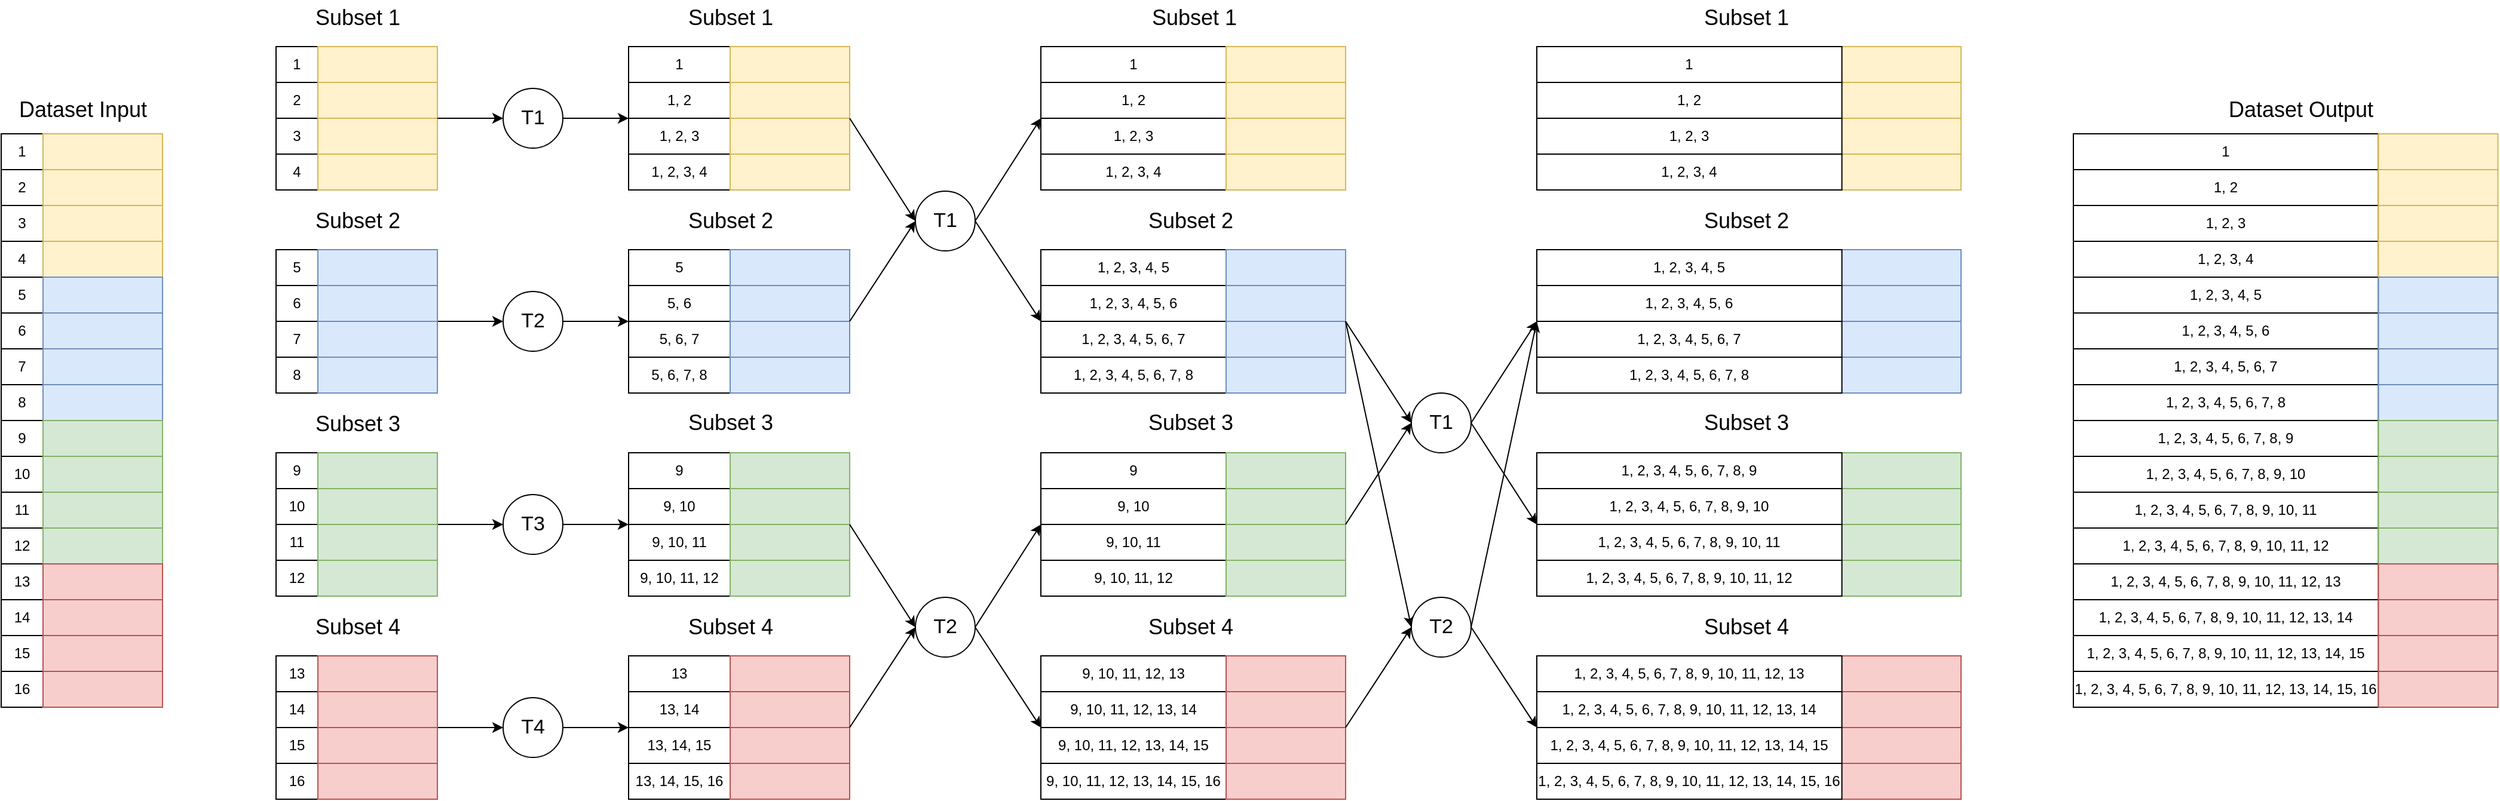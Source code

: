 <mxfile version="13.7.9" type="device"><diagram id="dkTjwx6MJFYSrNktsRuF" name="Aggregation"><mxGraphModel dx="1422" dy="825" grid="1" gridSize="10" guides="1" tooltips="1" connect="1" arrows="1" fold="1" page="1" pageScale="1" pageWidth="1169" pageHeight="827" math="0" shadow="0"><root><mxCell id="RD8WWOwevaOaQHhF3gKA-0"/><mxCell id="RD8WWOwevaOaQHhF3gKA-1" parent="RD8WWOwevaOaQHhF3gKA-0"/><mxCell id="RD8WWOwevaOaQHhF3gKA-127" style="edgeStyle=none;rounded=0;orthogonalLoop=1;jettySize=auto;html=1;exitX=1;exitY=0;exitDx=0;exitDy=0;fontSize=17;entryX=0;entryY=0.5;entryDx=0;entryDy=0;" edge="1" parent="RD8WWOwevaOaQHhF3gKA-1" source="WuxUUng_txfDx3oxmn7n-26" target="RD8WWOwevaOaQHhF3gKA-38"><mxGeometry relative="1" as="geometry"><mxPoint x="685" y="320" as="sourcePoint"/></mxGeometry></mxCell><mxCell id="RD8WWOwevaOaQHhF3gKA-129" style="edgeStyle=none;rounded=0;orthogonalLoop=1;jettySize=auto;html=1;exitX=1;exitY=0;exitDx=0;exitDy=0;entryX=0;entryY=0.5;entryDx=0;entryDy=0;fontSize=17;" edge="1" parent="RD8WWOwevaOaQHhF3gKA-1" source="WuxUUng_txfDx3oxmn7n-39" target="RD8WWOwevaOaQHhF3gKA-39"><mxGeometry relative="1" as="geometry"><mxPoint x="685" y="500" as="sourcePoint"/></mxGeometry></mxCell><mxCell id="RD8WWOwevaOaQHhF3gKA-131" style="edgeStyle=none;rounded=0;orthogonalLoop=1;jettySize=auto;html=1;exitX=1;exitY=0;exitDx=0;exitDy=0;entryX=0;entryY=0.5;entryDx=0;entryDy=0;fontSize=17;" edge="1" parent="RD8WWOwevaOaQHhF3gKA-1" source="WuxUUng_txfDx3oxmn7n-52" target="RD8WWOwevaOaQHhF3gKA-40"><mxGeometry relative="1" as="geometry"><mxPoint x="685" y="670" as="sourcePoint"/></mxGeometry></mxCell><mxCell id="WuxUUng_txfDx3oxmn7n-13" value="" style="group" vertex="1" connectable="0" parent="RD8WWOwevaOaQHhF3gKA-1"><mxGeometry x="20" y="156" width="135" height="515" as="geometry"/></mxCell><mxCell id="RD8WWOwevaOaQHhF3gKA-2" value="Dataset Input" style="text;html=1;align=center;verticalAlign=middle;resizable=0;points=[];autosize=1;fontSize=18;" vertex="1" parent="WuxUUng_txfDx3oxmn7n-13"><mxGeometry x="7.5" width="120" height="30" as="geometry"/></mxCell><mxCell id="WuxUUng_txfDx3oxmn7n-1" value="" style="group" vertex="1" connectable="0" parent="WuxUUng_txfDx3oxmn7n-13"><mxGeometry y="35" width="135" height="480" as="geometry"/></mxCell><mxCell id="RD8WWOwevaOaQHhF3gKA-20" value="" style="group;fontSize=17;" vertex="1" connectable="0" parent="WuxUUng_txfDx3oxmn7n-1"><mxGeometry width="35" height="480" as="geometry"/></mxCell><mxCell id="RD8WWOwevaOaQHhF3gKA-21" value="1" style="rounded=0;whiteSpace=wrap;html=1;" vertex="1" parent="RD8WWOwevaOaQHhF3gKA-20"><mxGeometry width="35" height="30" as="geometry"/></mxCell><mxCell id="RD8WWOwevaOaQHhF3gKA-22" value="2" style="rounded=0;whiteSpace=wrap;html=1;" vertex="1" parent="RD8WWOwevaOaQHhF3gKA-20"><mxGeometry y="30" width="35" height="30" as="geometry"/></mxCell><mxCell id="RD8WWOwevaOaQHhF3gKA-23" value="3" style="rounded=0;whiteSpace=wrap;html=1;" vertex="1" parent="RD8WWOwevaOaQHhF3gKA-20"><mxGeometry y="60" width="35" height="30" as="geometry"/></mxCell><mxCell id="RD8WWOwevaOaQHhF3gKA-24" value="4" style="rounded=0;whiteSpace=wrap;html=1;" vertex="1" parent="RD8WWOwevaOaQHhF3gKA-20"><mxGeometry y="90" width="35" height="30" as="geometry"/></mxCell><mxCell id="RD8WWOwevaOaQHhF3gKA-25" value="5" style="rounded=0;whiteSpace=wrap;html=1;" vertex="1" parent="RD8WWOwevaOaQHhF3gKA-20"><mxGeometry y="120" width="35" height="30" as="geometry"/></mxCell><mxCell id="RD8WWOwevaOaQHhF3gKA-26" value="6" style="rounded=0;whiteSpace=wrap;html=1;" vertex="1" parent="RD8WWOwevaOaQHhF3gKA-20"><mxGeometry y="150" width="35" height="30" as="geometry"/></mxCell><mxCell id="RD8WWOwevaOaQHhF3gKA-27" value="7" style="rounded=0;whiteSpace=wrap;html=1;" vertex="1" parent="RD8WWOwevaOaQHhF3gKA-20"><mxGeometry y="180" width="35" height="30" as="geometry"/></mxCell><mxCell id="RD8WWOwevaOaQHhF3gKA-28" value="8" style="rounded=0;whiteSpace=wrap;html=1;" vertex="1" parent="RD8WWOwevaOaQHhF3gKA-20"><mxGeometry y="210" width="35" height="30" as="geometry"/></mxCell><mxCell id="RD8WWOwevaOaQHhF3gKA-29" value="9" style="rounded=0;whiteSpace=wrap;html=1;" vertex="1" parent="RD8WWOwevaOaQHhF3gKA-20"><mxGeometry y="240" width="35" height="30" as="geometry"/></mxCell><mxCell id="RD8WWOwevaOaQHhF3gKA-30" value="10" style="rounded=0;whiteSpace=wrap;html=1;" vertex="1" parent="RD8WWOwevaOaQHhF3gKA-20"><mxGeometry y="270" width="35" height="30" as="geometry"/></mxCell><mxCell id="RD8WWOwevaOaQHhF3gKA-31" value="11" style="rounded=0;whiteSpace=wrap;html=1;" vertex="1" parent="RD8WWOwevaOaQHhF3gKA-20"><mxGeometry y="300" width="35" height="30" as="geometry"/></mxCell><mxCell id="RD8WWOwevaOaQHhF3gKA-32" value="12" style="rounded=0;whiteSpace=wrap;html=1;" vertex="1" parent="RD8WWOwevaOaQHhF3gKA-20"><mxGeometry y="330" width="35" height="30" as="geometry"/></mxCell><mxCell id="RD8WWOwevaOaQHhF3gKA-33" value="13" style="rounded=0;whiteSpace=wrap;html=1;" vertex="1" parent="RD8WWOwevaOaQHhF3gKA-20"><mxGeometry y="360" width="35" height="30" as="geometry"/></mxCell><mxCell id="RD8WWOwevaOaQHhF3gKA-34" value="14" style="rounded=0;whiteSpace=wrap;html=1;" vertex="1" parent="RD8WWOwevaOaQHhF3gKA-20"><mxGeometry y="390" width="35" height="30" as="geometry"/></mxCell><mxCell id="RD8WWOwevaOaQHhF3gKA-35" value="15" style="rounded=0;whiteSpace=wrap;html=1;" vertex="1" parent="RD8WWOwevaOaQHhF3gKA-20"><mxGeometry y="420" width="35" height="30" as="geometry"/></mxCell><mxCell id="RD8WWOwevaOaQHhF3gKA-36" value="16" style="rounded=0;whiteSpace=wrap;html=1;" vertex="1" parent="RD8WWOwevaOaQHhF3gKA-20"><mxGeometry y="450" width="35" height="30" as="geometry"/></mxCell><mxCell id="WuxUUng_txfDx3oxmn7n-0" value="" style="group" vertex="1" connectable="0" parent="WuxUUng_txfDx3oxmn7n-1"><mxGeometry x="35" width="100" height="480" as="geometry"/></mxCell><mxCell id="RD8WWOwevaOaQHhF3gKA-4" value="" style="rounded=0;whiteSpace=wrap;html=1;fillColor=#fff2cc;strokeColor=#d6b656;" vertex="1" parent="WuxUUng_txfDx3oxmn7n-0"><mxGeometry width="100" height="30" as="geometry"/></mxCell><mxCell id="RD8WWOwevaOaQHhF3gKA-5" value="" style="rounded=0;whiteSpace=wrap;html=1;fillColor=#fff2cc;strokeColor=#d6b656;" vertex="1" parent="WuxUUng_txfDx3oxmn7n-0"><mxGeometry y="30" width="100" height="30" as="geometry"/></mxCell><mxCell id="RD8WWOwevaOaQHhF3gKA-6" value="" style="rounded=0;whiteSpace=wrap;html=1;fillColor=#fff2cc;strokeColor=#d6b656;" vertex="1" parent="WuxUUng_txfDx3oxmn7n-0"><mxGeometry y="60" width="100" height="30" as="geometry"/></mxCell><mxCell id="RD8WWOwevaOaQHhF3gKA-7" value="" style="rounded=0;whiteSpace=wrap;html=1;fillColor=#fff2cc;strokeColor=#d6b656;" vertex="1" parent="WuxUUng_txfDx3oxmn7n-0"><mxGeometry y="90" width="100" height="30" as="geometry"/></mxCell><mxCell id="RD8WWOwevaOaQHhF3gKA-8" value="" style="rounded=0;whiteSpace=wrap;html=1;fillColor=#dae8fc;strokeColor=#6c8ebf;" vertex="1" parent="WuxUUng_txfDx3oxmn7n-0"><mxGeometry y="120" width="100" height="30" as="geometry"/></mxCell><mxCell id="RD8WWOwevaOaQHhF3gKA-9" value="" style="rounded=0;whiteSpace=wrap;html=1;fillColor=#dae8fc;strokeColor=#6c8ebf;" vertex="1" parent="WuxUUng_txfDx3oxmn7n-0"><mxGeometry y="150" width="100" height="30" as="geometry"/></mxCell><mxCell id="RD8WWOwevaOaQHhF3gKA-10" value="" style="rounded=0;whiteSpace=wrap;html=1;fillColor=#dae8fc;strokeColor=#6c8ebf;" vertex="1" parent="WuxUUng_txfDx3oxmn7n-0"><mxGeometry y="180" width="100" height="30" as="geometry"/></mxCell><mxCell id="RD8WWOwevaOaQHhF3gKA-11" value="" style="rounded=0;whiteSpace=wrap;html=1;fillColor=#dae8fc;strokeColor=#6c8ebf;" vertex="1" parent="WuxUUng_txfDx3oxmn7n-0"><mxGeometry y="210" width="100" height="30" as="geometry"/></mxCell><mxCell id="RD8WWOwevaOaQHhF3gKA-12" value="" style="rounded=0;whiteSpace=wrap;html=1;fillColor=#d5e8d4;strokeColor=#82b366;" vertex="1" parent="WuxUUng_txfDx3oxmn7n-0"><mxGeometry y="240" width="100" height="30" as="geometry"/></mxCell><mxCell id="RD8WWOwevaOaQHhF3gKA-13" value="" style="rounded=0;whiteSpace=wrap;html=1;fillColor=#d5e8d4;strokeColor=#82b366;" vertex="1" parent="WuxUUng_txfDx3oxmn7n-0"><mxGeometry y="270" width="100" height="30" as="geometry"/></mxCell><mxCell id="RD8WWOwevaOaQHhF3gKA-14" value="" style="rounded=0;whiteSpace=wrap;html=1;fillColor=#d5e8d4;strokeColor=#82b366;" vertex="1" parent="WuxUUng_txfDx3oxmn7n-0"><mxGeometry y="300" width="100" height="30" as="geometry"/></mxCell><mxCell id="RD8WWOwevaOaQHhF3gKA-15" value="" style="rounded=0;whiteSpace=wrap;html=1;fillColor=#d5e8d4;strokeColor=#82b366;" vertex="1" parent="WuxUUng_txfDx3oxmn7n-0"><mxGeometry y="330" width="100" height="30" as="geometry"/></mxCell><mxCell id="RD8WWOwevaOaQHhF3gKA-16" value="" style="rounded=0;whiteSpace=wrap;html=1;fillColor=#f8cecc;strokeColor=#b85450;" vertex="1" parent="WuxUUng_txfDx3oxmn7n-0"><mxGeometry y="360" width="100" height="30" as="geometry"/></mxCell><mxCell id="RD8WWOwevaOaQHhF3gKA-17" value="" style="rounded=0;whiteSpace=wrap;html=1;fillColor=#f8cecc;strokeColor=#b85450;" vertex="1" parent="WuxUUng_txfDx3oxmn7n-0"><mxGeometry y="390" width="100" height="30" as="geometry"/></mxCell><mxCell id="RD8WWOwevaOaQHhF3gKA-18" value="" style="rounded=0;whiteSpace=wrap;html=1;fillColor=#f8cecc;strokeColor=#b85450;" vertex="1" parent="WuxUUng_txfDx3oxmn7n-0"><mxGeometry y="420" width="100" height="30" as="geometry"/></mxCell><mxCell id="RD8WWOwevaOaQHhF3gKA-19" value="" style="rounded=0;whiteSpace=wrap;html=1;fillColor=#f8cecc;strokeColor=#b85450;" vertex="1" parent="WuxUUng_txfDx3oxmn7n-0"><mxGeometry y="450" width="100" height="30" as="geometry"/></mxCell><mxCell id="WuxUUng_txfDx3oxmn7n-56" value="" style="group" vertex="1" connectable="0" parent="RD8WWOwevaOaQHhF3gKA-1"><mxGeometry x="250" y="79" width="135" height="669" as="geometry"/></mxCell><mxCell id="WuxUUng_txfDx3oxmn7n-42" value="Subset 4" style="text;html=1;align=center;verticalAlign=middle;resizable=0;points=[];autosize=1;fontSize=18;" vertex="1" parent="WuxUUng_txfDx3oxmn7n-56"><mxGeometry x="22.5" y="510" width="90" height="30" as="geometry"/></mxCell><mxCell id="WuxUUng_txfDx3oxmn7n-29" value="Subset 3" style="text;html=1;align=center;verticalAlign=middle;resizable=0;points=[];autosize=1;fontSize=18;" vertex="1" parent="WuxUUng_txfDx3oxmn7n-56"><mxGeometry x="22.5" y="340" width="90" height="30" as="geometry"/></mxCell><mxCell id="WuxUUng_txfDx3oxmn7n-16" value="Subset 2" style="text;html=1;align=center;verticalAlign=middle;resizable=0;points=[];autosize=1;fontSize=18;" vertex="1" parent="WuxUUng_txfDx3oxmn7n-56"><mxGeometry x="22.5" y="170" width="90" height="30" as="geometry"/></mxCell><mxCell id="RD8WWOwevaOaQHhF3gKA-73" value="Subset 1" style="text;html=1;align=center;verticalAlign=middle;resizable=0;points=[];autosize=1;fontSize=18;" vertex="1" parent="WuxUUng_txfDx3oxmn7n-56"><mxGeometry x="22.5" width="90" height="30" as="geometry"/></mxCell><mxCell id="WuxUUng_txfDx3oxmn7n-54" value="" style="group" vertex="1" connectable="0" parent="WuxUUng_txfDx3oxmn7n-56"><mxGeometry y="39" width="35" height="630" as="geometry"/></mxCell><mxCell id="WuxUUng_txfDx3oxmn7n-44" value="" style="group" vertex="1" connectable="0" parent="WuxUUng_txfDx3oxmn7n-54"><mxGeometry y="510" width="35" height="120" as="geometry"/></mxCell><mxCell id="WuxUUng_txfDx3oxmn7n-45" value="13" style="rounded=0;whiteSpace=wrap;html=1;" vertex="1" parent="WuxUUng_txfDx3oxmn7n-44"><mxGeometry width="35" height="30" as="geometry"/></mxCell><mxCell id="WuxUUng_txfDx3oxmn7n-46" value="14" style="rounded=0;whiteSpace=wrap;html=1;" vertex="1" parent="WuxUUng_txfDx3oxmn7n-44"><mxGeometry y="30" width="35" height="30" as="geometry"/></mxCell><mxCell id="WuxUUng_txfDx3oxmn7n-47" value="15" style="rounded=0;whiteSpace=wrap;html=1;" vertex="1" parent="WuxUUng_txfDx3oxmn7n-44"><mxGeometry y="60" width="35" height="30" as="geometry"/></mxCell><mxCell id="WuxUUng_txfDx3oxmn7n-48" value="16" style="rounded=0;whiteSpace=wrap;html=1;" vertex="1" parent="WuxUUng_txfDx3oxmn7n-44"><mxGeometry y="90" width="35" height="30" as="geometry"/></mxCell><mxCell id="WuxUUng_txfDx3oxmn7n-31" value="" style="group" vertex="1" connectable="0" parent="WuxUUng_txfDx3oxmn7n-54"><mxGeometry y="340" width="35" height="120" as="geometry"/></mxCell><mxCell id="WuxUUng_txfDx3oxmn7n-32" value="9" style="rounded=0;whiteSpace=wrap;html=1;" vertex="1" parent="WuxUUng_txfDx3oxmn7n-31"><mxGeometry width="35" height="30" as="geometry"/></mxCell><mxCell id="WuxUUng_txfDx3oxmn7n-33" value="10" style="rounded=0;whiteSpace=wrap;html=1;" vertex="1" parent="WuxUUng_txfDx3oxmn7n-31"><mxGeometry y="30" width="35" height="30" as="geometry"/></mxCell><mxCell id="WuxUUng_txfDx3oxmn7n-34" value="11" style="rounded=0;whiteSpace=wrap;html=1;" vertex="1" parent="WuxUUng_txfDx3oxmn7n-31"><mxGeometry y="60" width="35" height="30" as="geometry"/></mxCell><mxCell id="WuxUUng_txfDx3oxmn7n-35" value="12" style="rounded=0;whiteSpace=wrap;html=1;" vertex="1" parent="WuxUUng_txfDx3oxmn7n-31"><mxGeometry y="90" width="35" height="30" as="geometry"/></mxCell><mxCell id="WuxUUng_txfDx3oxmn7n-18" value="" style="group" vertex="1" connectable="0" parent="WuxUUng_txfDx3oxmn7n-54"><mxGeometry y="170" width="35" height="120" as="geometry"/></mxCell><mxCell id="WuxUUng_txfDx3oxmn7n-19" value="5" style="rounded=0;whiteSpace=wrap;html=1;" vertex="1" parent="WuxUUng_txfDx3oxmn7n-18"><mxGeometry width="35" height="30" as="geometry"/></mxCell><mxCell id="WuxUUng_txfDx3oxmn7n-20" value="6" style="rounded=0;whiteSpace=wrap;html=1;" vertex="1" parent="WuxUUng_txfDx3oxmn7n-18"><mxGeometry y="30" width="35" height="30" as="geometry"/></mxCell><mxCell id="WuxUUng_txfDx3oxmn7n-21" value="7" style="rounded=0;whiteSpace=wrap;html=1;" vertex="1" parent="WuxUUng_txfDx3oxmn7n-18"><mxGeometry y="60" width="35" height="30" as="geometry"/></mxCell><mxCell id="WuxUUng_txfDx3oxmn7n-22" value="8" style="rounded=0;whiteSpace=wrap;html=1;" vertex="1" parent="WuxUUng_txfDx3oxmn7n-18"><mxGeometry y="90" width="35" height="30" as="geometry"/></mxCell><mxCell id="WuxUUng_txfDx3oxmn7n-10" value="" style="group" vertex="1" connectable="0" parent="WuxUUng_txfDx3oxmn7n-54"><mxGeometry width="35" height="120" as="geometry"/></mxCell><mxCell id="WuxUUng_txfDx3oxmn7n-2" value="1" style="rounded=0;whiteSpace=wrap;html=1;" vertex="1" parent="WuxUUng_txfDx3oxmn7n-10"><mxGeometry width="35" height="30" as="geometry"/></mxCell><mxCell id="WuxUUng_txfDx3oxmn7n-3" value="2" style="rounded=0;whiteSpace=wrap;html=1;" vertex="1" parent="WuxUUng_txfDx3oxmn7n-10"><mxGeometry y="30" width="35" height="30" as="geometry"/></mxCell><mxCell id="WuxUUng_txfDx3oxmn7n-4" value="3" style="rounded=0;whiteSpace=wrap;html=1;" vertex="1" parent="WuxUUng_txfDx3oxmn7n-10"><mxGeometry y="60" width="35" height="30" as="geometry"/></mxCell><mxCell id="WuxUUng_txfDx3oxmn7n-5" value="4" style="rounded=0;whiteSpace=wrap;html=1;" vertex="1" parent="WuxUUng_txfDx3oxmn7n-10"><mxGeometry y="90" width="35" height="30" as="geometry"/></mxCell><mxCell id="WuxUUng_txfDx3oxmn7n-55" value="" style="group" vertex="1" connectable="0" parent="WuxUUng_txfDx3oxmn7n-56"><mxGeometry x="35" y="39" width="100" height="630" as="geometry"/></mxCell><mxCell id="WuxUUng_txfDx3oxmn7n-49" value="" style="group" vertex="1" connectable="0" parent="WuxUUng_txfDx3oxmn7n-55"><mxGeometry y="510" width="100" height="120" as="geometry"/></mxCell><mxCell id="WuxUUng_txfDx3oxmn7n-50" value="" style="rounded=0;whiteSpace=wrap;html=1;fillColor=#f8cecc;strokeColor=#b85450;" vertex="1" parent="WuxUUng_txfDx3oxmn7n-49"><mxGeometry width="100" height="30" as="geometry"/></mxCell><mxCell id="WuxUUng_txfDx3oxmn7n-51" value="" style="rounded=0;whiteSpace=wrap;html=1;fillColor=#f8cecc;strokeColor=#b85450;" vertex="1" parent="WuxUUng_txfDx3oxmn7n-49"><mxGeometry y="30" width="100" height="30" as="geometry"/></mxCell><mxCell id="WuxUUng_txfDx3oxmn7n-52" value="" style="rounded=0;whiteSpace=wrap;html=1;fillColor=#f8cecc;strokeColor=#b85450;" vertex="1" parent="WuxUUng_txfDx3oxmn7n-49"><mxGeometry y="60" width="100" height="30" as="geometry"/></mxCell><mxCell id="WuxUUng_txfDx3oxmn7n-53" value="" style="rounded=0;whiteSpace=wrap;html=1;fillColor=#f8cecc;strokeColor=#b85450;" vertex="1" parent="WuxUUng_txfDx3oxmn7n-49"><mxGeometry y="90" width="100" height="30" as="geometry"/></mxCell><mxCell id="WuxUUng_txfDx3oxmn7n-36" value="" style="group" vertex="1" connectable="0" parent="WuxUUng_txfDx3oxmn7n-55"><mxGeometry y="340" width="100" height="120" as="geometry"/></mxCell><mxCell id="WuxUUng_txfDx3oxmn7n-37" value="" style="rounded=0;whiteSpace=wrap;html=1;fillColor=#d5e8d4;strokeColor=#82b366;" vertex="1" parent="WuxUUng_txfDx3oxmn7n-36"><mxGeometry width="100" height="30" as="geometry"/></mxCell><mxCell id="WuxUUng_txfDx3oxmn7n-38" value="" style="rounded=0;whiteSpace=wrap;html=1;fillColor=#d5e8d4;strokeColor=#82b366;" vertex="1" parent="WuxUUng_txfDx3oxmn7n-36"><mxGeometry y="30" width="100" height="30" as="geometry"/></mxCell><mxCell id="WuxUUng_txfDx3oxmn7n-39" value="" style="rounded=0;whiteSpace=wrap;html=1;fillColor=#d5e8d4;strokeColor=#82b366;" vertex="1" parent="WuxUUng_txfDx3oxmn7n-36"><mxGeometry y="60" width="100" height="30" as="geometry"/></mxCell><mxCell id="WuxUUng_txfDx3oxmn7n-40" value="" style="rounded=0;whiteSpace=wrap;html=1;fillColor=#d5e8d4;strokeColor=#82b366;" vertex="1" parent="WuxUUng_txfDx3oxmn7n-36"><mxGeometry y="90" width="100" height="30" as="geometry"/></mxCell><mxCell id="WuxUUng_txfDx3oxmn7n-23" value="" style="group" vertex="1" connectable="0" parent="WuxUUng_txfDx3oxmn7n-55"><mxGeometry y="170" width="100" height="120" as="geometry"/></mxCell><mxCell id="WuxUUng_txfDx3oxmn7n-24" value="" style="rounded=0;whiteSpace=wrap;html=1;fillColor=#dae8fc;strokeColor=#6c8ebf;" vertex="1" parent="WuxUUng_txfDx3oxmn7n-23"><mxGeometry width="100" height="30" as="geometry"/></mxCell><mxCell id="WuxUUng_txfDx3oxmn7n-25" value="" style="rounded=0;whiteSpace=wrap;html=1;fillColor=#dae8fc;strokeColor=#6c8ebf;" vertex="1" parent="WuxUUng_txfDx3oxmn7n-23"><mxGeometry y="30" width="100" height="30" as="geometry"/></mxCell><mxCell id="WuxUUng_txfDx3oxmn7n-26" value="" style="rounded=0;whiteSpace=wrap;html=1;fillColor=#dae8fc;strokeColor=#6c8ebf;" vertex="1" parent="WuxUUng_txfDx3oxmn7n-23"><mxGeometry y="60" width="100" height="30" as="geometry"/></mxCell><mxCell id="WuxUUng_txfDx3oxmn7n-27" value="" style="rounded=0;whiteSpace=wrap;html=1;fillColor=#dae8fc;strokeColor=#6c8ebf;" vertex="1" parent="WuxUUng_txfDx3oxmn7n-23"><mxGeometry y="90" width="100" height="30" as="geometry"/></mxCell><mxCell id="WuxUUng_txfDx3oxmn7n-11" value="" style="group" vertex="1" connectable="0" parent="WuxUUng_txfDx3oxmn7n-55"><mxGeometry width="100" height="120" as="geometry"/></mxCell><mxCell id="WuxUUng_txfDx3oxmn7n-6" value="" style="rounded=0;whiteSpace=wrap;html=1;fillColor=#fff2cc;strokeColor=#d6b656;" vertex="1" parent="WuxUUng_txfDx3oxmn7n-11"><mxGeometry width="100" height="30" as="geometry"/></mxCell><mxCell id="WuxUUng_txfDx3oxmn7n-7" value="" style="rounded=0;whiteSpace=wrap;html=1;fillColor=#fff2cc;strokeColor=#d6b656;" vertex="1" parent="WuxUUng_txfDx3oxmn7n-11"><mxGeometry y="30" width="100" height="30" as="geometry"/></mxCell><mxCell id="WuxUUng_txfDx3oxmn7n-8" value="" style="rounded=0;whiteSpace=wrap;html=1;fillColor=#fff2cc;strokeColor=#d6b656;" vertex="1" parent="WuxUUng_txfDx3oxmn7n-11"><mxGeometry y="60" width="100" height="30" as="geometry"/></mxCell><mxCell id="WuxUUng_txfDx3oxmn7n-9" value="" style="rounded=0;whiteSpace=wrap;html=1;fillColor=#fff2cc;strokeColor=#d6b656;" vertex="1" parent="WuxUUng_txfDx3oxmn7n-11"><mxGeometry y="90" width="100" height="30" as="geometry"/></mxCell><mxCell id="WuxUUng_txfDx3oxmn7n-58" style="edgeStyle=none;rounded=0;orthogonalLoop=1;jettySize=auto;html=1;exitX=1;exitY=0;exitDx=0;exitDy=0;entryX=0;entryY=0.5;entryDx=0;entryDy=0;fontSize=17;" edge="1" parent="RD8WWOwevaOaQHhF3gKA-1" source="WuxUUng_txfDx3oxmn7n-8" target="WuxUUng_txfDx3oxmn7n-57"><mxGeometry relative="1" as="geometry"/></mxCell><mxCell id="WuxUUng_txfDx3oxmn7n-59" value="" style="group" vertex="1" connectable="0" parent="RD8WWOwevaOaQHhF3gKA-1"><mxGeometry x="440" y="153" width="50" height="560" as="geometry"/></mxCell><mxCell id="RD8WWOwevaOaQHhF3gKA-38" value="T2" style="ellipse;whiteSpace=wrap;html=1;aspect=fixed;fontSize=17;" vertex="1" parent="WuxUUng_txfDx3oxmn7n-59"><mxGeometry y="170" width="50" height="50" as="geometry"/></mxCell><mxCell id="RD8WWOwevaOaQHhF3gKA-39" value="T3" style="ellipse;whiteSpace=wrap;html=1;aspect=fixed;fontSize=17;" vertex="1" parent="WuxUUng_txfDx3oxmn7n-59"><mxGeometry y="340" width="50" height="50" as="geometry"/></mxCell><mxCell id="RD8WWOwevaOaQHhF3gKA-40" value="T4" style="ellipse;whiteSpace=wrap;html=1;aspect=fixed;fontSize=17;" vertex="1" parent="WuxUUng_txfDx3oxmn7n-59"><mxGeometry y="510" width="50" height="50" as="geometry"/></mxCell><mxCell id="WuxUUng_txfDx3oxmn7n-57" value="T1" style="ellipse;whiteSpace=wrap;html=1;aspect=fixed;fontSize=17;" vertex="1" parent="WuxUUng_txfDx3oxmn7n-59"><mxGeometry width="50" height="50" as="geometry"/></mxCell><mxCell id="WuxUUng_txfDx3oxmn7n-107" value="" style="group" vertex="1" connectable="0" parent="RD8WWOwevaOaQHhF3gKA-1"><mxGeometry x="545" y="79" width="185" height="669" as="geometry"/></mxCell><mxCell id="WuxUUng_txfDx3oxmn7n-64" value="Subset 1" style="text;html=1;align=center;verticalAlign=middle;resizable=0;points=[];autosize=1;fontSize=18;" vertex="1" parent="WuxUUng_txfDx3oxmn7n-107"><mxGeometry x="40" width="90" height="30" as="geometry"/></mxCell><mxCell id="WuxUUng_txfDx3oxmn7n-65" value="" style="group" vertex="1" connectable="0" parent="WuxUUng_txfDx3oxmn7n-107"><mxGeometry y="39" width="85" height="630" as="geometry"/></mxCell><mxCell id="WuxUUng_txfDx3oxmn7n-66" value="" style="group" vertex="1" connectable="0" parent="WuxUUng_txfDx3oxmn7n-65"><mxGeometry y="510" width="85" height="120" as="geometry"/></mxCell><mxCell id="WuxUUng_txfDx3oxmn7n-67" value="13" style="rounded=0;whiteSpace=wrap;html=1;" vertex="1" parent="WuxUUng_txfDx3oxmn7n-66"><mxGeometry width="85" height="30" as="geometry"/></mxCell><mxCell id="WuxUUng_txfDx3oxmn7n-68" value="13, 14" style="rounded=0;whiteSpace=wrap;html=1;" vertex="1" parent="WuxUUng_txfDx3oxmn7n-66"><mxGeometry y="30" width="85" height="30" as="geometry"/></mxCell><mxCell id="WuxUUng_txfDx3oxmn7n-69" value="13, 14, 15" style="rounded=0;whiteSpace=wrap;html=1;" vertex="1" parent="WuxUUng_txfDx3oxmn7n-66"><mxGeometry y="60" width="85" height="30" as="geometry"/></mxCell><mxCell id="WuxUUng_txfDx3oxmn7n-70" value="13, 14, 15, 16" style="rounded=0;whiteSpace=wrap;html=1;" vertex="1" parent="WuxUUng_txfDx3oxmn7n-66"><mxGeometry y="90" width="85" height="30" as="geometry"/></mxCell><mxCell id="WuxUUng_txfDx3oxmn7n-71" value="" style="group" vertex="1" connectable="0" parent="WuxUUng_txfDx3oxmn7n-65"><mxGeometry y="340" width="85" height="120" as="geometry"/></mxCell><mxCell id="WuxUUng_txfDx3oxmn7n-72" value="9" style="rounded=0;whiteSpace=wrap;html=1;" vertex="1" parent="WuxUUng_txfDx3oxmn7n-71"><mxGeometry width="85" height="30" as="geometry"/></mxCell><mxCell id="WuxUUng_txfDx3oxmn7n-73" value="9, 10" style="rounded=0;whiteSpace=wrap;html=1;" vertex="1" parent="WuxUUng_txfDx3oxmn7n-71"><mxGeometry y="30" width="85" height="30" as="geometry"/></mxCell><mxCell id="WuxUUng_txfDx3oxmn7n-74" value="9, 10, 11" style="rounded=0;whiteSpace=wrap;html=1;" vertex="1" parent="WuxUUng_txfDx3oxmn7n-71"><mxGeometry y="60" width="85" height="30" as="geometry"/></mxCell><mxCell id="WuxUUng_txfDx3oxmn7n-75" value="9, 10, 11, 12" style="rounded=0;whiteSpace=wrap;html=1;" vertex="1" parent="WuxUUng_txfDx3oxmn7n-71"><mxGeometry y="90" width="85" height="30" as="geometry"/></mxCell><mxCell id="WuxUUng_txfDx3oxmn7n-76" value="" style="group" vertex="1" connectable="0" parent="WuxUUng_txfDx3oxmn7n-65"><mxGeometry y="170" width="85" height="120" as="geometry"/></mxCell><mxCell id="WuxUUng_txfDx3oxmn7n-77" value="5" style="rounded=0;whiteSpace=wrap;html=1;" vertex="1" parent="WuxUUng_txfDx3oxmn7n-76"><mxGeometry width="85" height="30" as="geometry"/></mxCell><mxCell id="WuxUUng_txfDx3oxmn7n-78" value="5, 6" style="rounded=0;whiteSpace=wrap;html=1;" vertex="1" parent="WuxUUng_txfDx3oxmn7n-76"><mxGeometry y="30" width="85" height="30" as="geometry"/></mxCell><mxCell id="WuxUUng_txfDx3oxmn7n-79" value="5, 6, 7" style="rounded=0;whiteSpace=wrap;html=1;" vertex="1" parent="WuxUUng_txfDx3oxmn7n-76"><mxGeometry y="60" width="85" height="30" as="geometry"/></mxCell><mxCell id="WuxUUng_txfDx3oxmn7n-80" value="5, 6, 7, 8" style="rounded=0;whiteSpace=wrap;html=1;" vertex="1" parent="WuxUUng_txfDx3oxmn7n-76"><mxGeometry y="90" width="85" height="30" as="geometry"/></mxCell><mxCell id="WuxUUng_txfDx3oxmn7n-81" value="" style="group" vertex="1" connectable="0" parent="WuxUUng_txfDx3oxmn7n-65"><mxGeometry width="85" height="120" as="geometry"/></mxCell><mxCell id="WuxUUng_txfDx3oxmn7n-82" value="1" style="rounded=0;whiteSpace=wrap;html=1;" vertex="1" parent="WuxUUng_txfDx3oxmn7n-81"><mxGeometry width="85" height="30" as="geometry"/></mxCell><mxCell id="WuxUUng_txfDx3oxmn7n-83" value="1, 2" style="rounded=0;whiteSpace=wrap;html=1;" vertex="1" parent="WuxUUng_txfDx3oxmn7n-81"><mxGeometry y="30" width="85" height="30" as="geometry"/></mxCell><mxCell id="WuxUUng_txfDx3oxmn7n-84" value="1, 2, 3" style="rounded=0;whiteSpace=wrap;html=1;" vertex="1" parent="WuxUUng_txfDx3oxmn7n-81"><mxGeometry y="60" width="85" height="30" as="geometry"/></mxCell><mxCell id="WuxUUng_txfDx3oxmn7n-85" value="1, 2, 3, 4" style="rounded=0;whiteSpace=wrap;html=1;" vertex="1" parent="WuxUUng_txfDx3oxmn7n-81"><mxGeometry y="90" width="85" height="30" as="geometry"/></mxCell><mxCell id="WuxUUng_txfDx3oxmn7n-86" value="" style="group" vertex="1" connectable="0" parent="WuxUUng_txfDx3oxmn7n-107"><mxGeometry x="85" y="39" width="100" height="630" as="geometry"/></mxCell><mxCell id="WuxUUng_txfDx3oxmn7n-87" value="" style="group" vertex="1" connectable="0" parent="WuxUUng_txfDx3oxmn7n-86"><mxGeometry y="510" width="100" height="120" as="geometry"/></mxCell><mxCell id="WuxUUng_txfDx3oxmn7n-88" value="" style="rounded=0;whiteSpace=wrap;html=1;fillColor=#f8cecc;strokeColor=#b85450;" vertex="1" parent="WuxUUng_txfDx3oxmn7n-87"><mxGeometry width="100" height="30" as="geometry"/></mxCell><mxCell id="WuxUUng_txfDx3oxmn7n-89" value="" style="rounded=0;whiteSpace=wrap;html=1;fillColor=#f8cecc;strokeColor=#b85450;" vertex="1" parent="WuxUUng_txfDx3oxmn7n-87"><mxGeometry y="30" width="100" height="30" as="geometry"/></mxCell><mxCell id="WuxUUng_txfDx3oxmn7n-90" value="" style="rounded=0;whiteSpace=wrap;html=1;fillColor=#f8cecc;strokeColor=#b85450;" vertex="1" parent="WuxUUng_txfDx3oxmn7n-87"><mxGeometry y="60" width="100" height="30" as="geometry"/></mxCell><mxCell id="WuxUUng_txfDx3oxmn7n-91" value="" style="rounded=0;whiteSpace=wrap;html=1;fillColor=#f8cecc;strokeColor=#b85450;" vertex="1" parent="WuxUUng_txfDx3oxmn7n-87"><mxGeometry y="90" width="100" height="30" as="geometry"/></mxCell><mxCell id="WuxUUng_txfDx3oxmn7n-92" value="" style="group" vertex="1" connectable="0" parent="WuxUUng_txfDx3oxmn7n-86"><mxGeometry y="340" width="100" height="120" as="geometry"/></mxCell><mxCell id="WuxUUng_txfDx3oxmn7n-93" value="" style="rounded=0;whiteSpace=wrap;html=1;fillColor=#d5e8d4;strokeColor=#82b366;" vertex="1" parent="WuxUUng_txfDx3oxmn7n-92"><mxGeometry width="100" height="30" as="geometry"/></mxCell><mxCell id="WuxUUng_txfDx3oxmn7n-94" value="" style="rounded=0;whiteSpace=wrap;html=1;fillColor=#d5e8d4;strokeColor=#82b366;" vertex="1" parent="WuxUUng_txfDx3oxmn7n-92"><mxGeometry y="30" width="100" height="30" as="geometry"/></mxCell><mxCell id="WuxUUng_txfDx3oxmn7n-95" value="" style="rounded=0;whiteSpace=wrap;html=1;fillColor=#d5e8d4;strokeColor=#82b366;" vertex="1" parent="WuxUUng_txfDx3oxmn7n-92"><mxGeometry y="60" width="100" height="30" as="geometry"/></mxCell><mxCell id="WuxUUng_txfDx3oxmn7n-96" value="" style="rounded=0;whiteSpace=wrap;html=1;fillColor=#d5e8d4;strokeColor=#82b366;" vertex="1" parent="WuxUUng_txfDx3oxmn7n-92"><mxGeometry y="90" width="100" height="30" as="geometry"/></mxCell><mxCell id="WuxUUng_txfDx3oxmn7n-97" value="" style="group" vertex="1" connectable="0" parent="WuxUUng_txfDx3oxmn7n-86"><mxGeometry y="170" width="100" height="120" as="geometry"/></mxCell><mxCell id="WuxUUng_txfDx3oxmn7n-98" value="" style="rounded=0;whiteSpace=wrap;html=1;fillColor=#dae8fc;strokeColor=#6c8ebf;" vertex="1" parent="WuxUUng_txfDx3oxmn7n-97"><mxGeometry width="100" height="30" as="geometry"/></mxCell><mxCell id="WuxUUng_txfDx3oxmn7n-99" value="" style="rounded=0;whiteSpace=wrap;html=1;fillColor=#dae8fc;strokeColor=#6c8ebf;" vertex="1" parent="WuxUUng_txfDx3oxmn7n-97"><mxGeometry y="30" width="100" height="30" as="geometry"/></mxCell><mxCell id="WuxUUng_txfDx3oxmn7n-100" value="" style="rounded=0;whiteSpace=wrap;html=1;fillColor=#dae8fc;strokeColor=#6c8ebf;" vertex="1" parent="WuxUUng_txfDx3oxmn7n-97"><mxGeometry y="60" width="100" height="30" as="geometry"/></mxCell><mxCell id="WuxUUng_txfDx3oxmn7n-101" value="" style="rounded=0;whiteSpace=wrap;html=1;fillColor=#dae8fc;strokeColor=#6c8ebf;" vertex="1" parent="WuxUUng_txfDx3oxmn7n-97"><mxGeometry y="90" width="100" height="30" as="geometry"/></mxCell><mxCell id="WuxUUng_txfDx3oxmn7n-102" value="" style="group" vertex="1" connectable="0" parent="WuxUUng_txfDx3oxmn7n-86"><mxGeometry width="100" height="120" as="geometry"/></mxCell><mxCell id="WuxUUng_txfDx3oxmn7n-103" value="" style="rounded=0;whiteSpace=wrap;html=1;fillColor=#fff2cc;strokeColor=#d6b656;" vertex="1" parent="WuxUUng_txfDx3oxmn7n-102"><mxGeometry width="100" height="30" as="geometry"/></mxCell><mxCell id="WuxUUng_txfDx3oxmn7n-104" value="" style="rounded=0;whiteSpace=wrap;html=1;fillColor=#fff2cc;strokeColor=#d6b656;" vertex="1" parent="WuxUUng_txfDx3oxmn7n-102"><mxGeometry y="30" width="100" height="30" as="geometry"/></mxCell><mxCell id="WuxUUng_txfDx3oxmn7n-105" value="" style="rounded=0;whiteSpace=wrap;html=1;fillColor=#fff2cc;strokeColor=#d6b656;" vertex="1" parent="WuxUUng_txfDx3oxmn7n-102"><mxGeometry y="60" width="100" height="30" as="geometry"/></mxCell><mxCell id="WuxUUng_txfDx3oxmn7n-106" value="" style="rounded=0;whiteSpace=wrap;html=1;fillColor=#fff2cc;strokeColor=#d6b656;" vertex="1" parent="WuxUUng_txfDx3oxmn7n-102"><mxGeometry y="90" width="100" height="30" as="geometry"/></mxCell><mxCell id="WuxUUng_txfDx3oxmn7n-61" value="Subset 4" style="text;html=1;align=center;verticalAlign=middle;resizable=0;points=[];autosize=1;fontSize=18;" vertex="1" parent="WuxUUng_txfDx3oxmn7n-86"><mxGeometry x="-45" y="471" width="90" height="30" as="geometry"/></mxCell><mxCell id="WuxUUng_txfDx3oxmn7n-62" value="Subset 3" style="text;html=1;align=center;verticalAlign=middle;resizable=0;points=[];autosize=1;fontSize=18;" vertex="1" parent="WuxUUng_txfDx3oxmn7n-86"><mxGeometry x="-45" y="300" width="90" height="30" as="geometry"/></mxCell><mxCell id="WuxUUng_txfDx3oxmn7n-63" value="Subset 2" style="text;html=1;align=center;verticalAlign=middle;resizable=0;points=[];autosize=1;fontSize=18;" vertex="1" parent="WuxUUng_txfDx3oxmn7n-86"><mxGeometry x="-45" y="131" width="90" height="30" as="geometry"/></mxCell><mxCell id="WuxUUng_txfDx3oxmn7n-109" style="edgeStyle=none;rounded=0;orthogonalLoop=1;jettySize=auto;html=1;exitX=1;exitY=0.5;exitDx=0;exitDy=0;entryX=0;entryY=0;entryDx=0;entryDy=0;fontSize=17;" edge="1" parent="RD8WWOwevaOaQHhF3gKA-1" source="WuxUUng_txfDx3oxmn7n-57" target="WuxUUng_txfDx3oxmn7n-84"><mxGeometry relative="1" as="geometry"/></mxCell><mxCell id="WuxUUng_txfDx3oxmn7n-110" style="edgeStyle=none;rounded=0;orthogonalLoop=1;jettySize=auto;html=1;exitX=1;exitY=0.5;exitDx=0;exitDy=0;entryX=0;entryY=1;entryDx=0;entryDy=0;fontSize=17;" edge="1" parent="RD8WWOwevaOaQHhF3gKA-1" source="RD8WWOwevaOaQHhF3gKA-38" target="WuxUUng_txfDx3oxmn7n-78"><mxGeometry relative="1" as="geometry"/></mxCell><mxCell id="WuxUUng_txfDx3oxmn7n-111" style="edgeStyle=none;rounded=0;orthogonalLoop=1;jettySize=auto;html=1;exitX=1;exitY=0.5;exitDx=0;exitDy=0;entryX=0;entryY=0;entryDx=0;entryDy=0;fontSize=17;" edge="1" parent="RD8WWOwevaOaQHhF3gKA-1" source="RD8WWOwevaOaQHhF3gKA-39" target="WuxUUng_txfDx3oxmn7n-74"><mxGeometry relative="1" as="geometry"/></mxCell><mxCell id="WuxUUng_txfDx3oxmn7n-112" style="edgeStyle=none;rounded=0;orthogonalLoop=1;jettySize=auto;html=1;exitX=1;exitY=0.5;exitDx=0;exitDy=0;entryX=0;entryY=0;entryDx=0;entryDy=0;fontSize=17;" edge="1" parent="RD8WWOwevaOaQHhF3gKA-1" source="RD8WWOwevaOaQHhF3gKA-40" target="WuxUUng_txfDx3oxmn7n-69"><mxGeometry relative="1" as="geometry"/></mxCell><mxCell id="WuxUUng_txfDx3oxmn7n-169" style="edgeStyle=none;rounded=0;orthogonalLoop=1;jettySize=auto;html=1;exitX=1;exitY=0.5;exitDx=0;exitDy=0;entryX=0;entryY=0;entryDx=0;entryDy=0;fontSize=17;" edge="1" parent="RD8WWOwevaOaQHhF3gKA-1" source="WuxUUng_txfDx3oxmn7n-113" target="WuxUUng_txfDx3oxmn7n-136"><mxGeometry relative="1" as="geometry"/></mxCell><mxCell id="WuxUUng_txfDx3oxmn7n-170" style="edgeStyle=none;rounded=0;orthogonalLoop=1;jettySize=auto;html=1;exitX=1;exitY=0.5;exitDx=0;exitDy=0;entryX=0;entryY=0;entryDx=0;entryDy=0;fontSize=17;" edge="1" parent="RD8WWOwevaOaQHhF3gKA-1" source="WuxUUng_txfDx3oxmn7n-113" target="WuxUUng_txfDx3oxmn7n-141"><mxGeometry relative="1" as="geometry"/></mxCell><mxCell id="WuxUUng_txfDx3oxmn7n-171" style="edgeStyle=none;rounded=0;orthogonalLoop=1;jettySize=auto;html=1;exitX=1;exitY=0.5;exitDx=0;exitDy=0;entryX=0;entryY=0;entryDx=0;entryDy=0;fontSize=17;" edge="1" parent="RD8WWOwevaOaQHhF3gKA-1" source="WuxUUng_txfDx3oxmn7n-115" target="WuxUUng_txfDx3oxmn7n-131"><mxGeometry relative="1" as="geometry"/></mxCell><mxCell id="WuxUUng_txfDx3oxmn7n-172" style="edgeStyle=none;rounded=0;orthogonalLoop=1;jettySize=auto;html=1;exitX=1;exitY=0.5;exitDx=0;exitDy=0;entryX=0;entryY=0;entryDx=0;entryDy=0;fontSize=17;" edge="1" parent="RD8WWOwevaOaQHhF3gKA-1" source="WuxUUng_txfDx3oxmn7n-115" target="WuxUUng_txfDx3oxmn7n-126"><mxGeometry relative="1" as="geometry"/></mxCell><mxCell id="WuxUUng_txfDx3oxmn7n-116" style="edgeStyle=none;rounded=0;orthogonalLoop=1;jettySize=auto;html=1;exitX=1;exitY=0;exitDx=0;exitDy=0;entryX=0;entryY=0.5;entryDx=0;entryDy=0;fontSize=17;" edge="1" parent="RD8WWOwevaOaQHhF3gKA-1" source="WuxUUng_txfDx3oxmn7n-105" target="WuxUUng_txfDx3oxmn7n-113"><mxGeometry relative="1" as="geometry"/></mxCell><mxCell id="WuxUUng_txfDx3oxmn7n-117" style="edgeStyle=none;rounded=0;orthogonalLoop=1;jettySize=auto;html=1;exitX=1;exitY=1;exitDx=0;exitDy=0;entryX=0;entryY=0.5;entryDx=0;entryDy=0;fontSize=17;" edge="1" parent="RD8WWOwevaOaQHhF3gKA-1" source="WuxUUng_txfDx3oxmn7n-99" target="WuxUUng_txfDx3oxmn7n-113"><mxGeometry relative="1" as="geometry"/></mxCell><mxCell id="WuxUUng_txfDx3oxmn7n-118" style="edgeStyle=none;rounded=0;orthogonalLoop=1;jettySize=auto;html=1;exitX=1;exitY=0;exitDx=0;exitDy=0;entryX=0;entryY=0.5;entryDx=0;entryDy=0;fontSize=17;" edge="1" parent="RD8WWOwevaOaQHhF3gKA-1" source="WuxUUng_txfDx3oxmn7n-95" target="WuxUUng_txfDx3oxmn7n-115"><mxGeometry relative="1" as="geometry"/></mxCell><mxCell id="WuxUUng_txfDx3oxmn7n-119" style="edgeStyle=none;rounded=0;orthogonalLoop=1;jettySize=auto;html=1;exitX=1;exitY=1;exitDx=0;exitDy=0;entryX=0;entryY=0.5;entryDx=0;entryDy=0;fontSize=17;" edge="1" parent="RD8WWOwevaOaQHhF3gKA-1" source="WuxUUng_txfDx3oxmn7n-89" target="WuxUUng_txfDx3oxmn7n-115"><mxGeometry relative="1" as="geometry"/></mxCell><mxCell id="WuxUUng_txfDx3oxmn7n-167" value="" style="group" vertex="1" connectable="0" parent="RD8WWOwevaOaQHhF3gKA-1"><mxGeometry x="890" y="79" width="255" height="669" as="geometry"/></mxCell><mxCell id="WuxUUng_txfDx3oxmn7n-121" value="Subset 1" style="text;html=1;align=center;verticalAlign=middle;resizable=0;points=[];autosize=1;fontSize=18;" vertex="1" parent="WuxUUng_txfDx3oxmn7n-167"><mxGeometry x="82.5" width="90" height="30" as="geometry"/></mxCell><mxCell id="WuxUUng_txfDx3oxmn7n-122" value="" style="group" vertex="1" connectable="0" parent="WuxUUng_txfDx3oxmn7n-167"><mxGeometry y="39" width="170" height="630" as="geometry"/></mxCell><mxCell id="WuxUUng_txfDx3oxmn7n-123" value="" style="group" vertex="1" connectable="0" parent="WuxUUng_txfDx3oxmn7n-122"><mxGeometry y="510" width="155.0" height="120" as="geometry"/></mxCell><mxCell id="WuxUUng_txfDx3oxmn7n-124" value="9, 10, 11, 12, 13" style="rounded=0;whiteSpace=wrap;html=1;" vertex="1" parent="WuxUUng_txfDx3oxmn7n-123"><mxGeometry width="155.0" height="30" as="geometry"/></mxCell><mxCell id="WuxUUng_txfDx3oxmn7n-125" value="9, 10, 11, 12, 13, 14" style="rounded=0;whiteSpace=wrap;html=1;" vertex="1" parent="WuxUUng_txfDx3oxmn7n-123"><mxGeometry y="30" width="155.0" height="30" as="geometry"/></mxCell><mxCell id="WuxUUng_txfDx3oxmn7n-126" value="9, 10, 11, 12, 13, 14, 15" style="rounded=0;whiteSpace=wrap;html=1;" vertex="1" parent="WuxUUng_txfDx3oxmn7n-123"><mxGeometry y="60" width="155.0" height="30" as="geometry"/></mxCell><mxCell id="WuxUUng_txfDx3oxmn7n-127" value="9, 10, 11, 12, 13, 14, 15, 16" style="rounded=0;whiteSpace=wrap;html=1;" vertex="1" parent="WuxUUng_txfDx3oxmn7n-123"><mxGeometry y="90" width="155.0" height="30" as="geometry"/></mxCell><mxCell id="WuxUUng_txfDx3oxmn7n-128" value="" style="group" vertex="1" connectable="0" parent="WuxUUng_txfDx3oxmn7n-122"><mxGeometry y="340" width="155.0" height="120" as="geometry"/></mxCell><mxCell id="WuxUUng_txfDx3oxmn7n-129" value="9" style="rounded=0;whiteSpace=wrap;html=1;" vertex="1" parent="WuxUUng_txfDx3oxmn7n-128"><mxGeometry width="155.0" height="30" as="geometry"/></mxCell><mxCell id="WuxUUng_txfDx3oxmn7n-130" value="9, 10" style="rounded=0;whiteSpace=wrap;html=1;" vertex="1" parent="WuxUUng_txfDx3oxmn7n-128"><mxGeometry y="30" width="155.0" height="30" as="geometry"/></mxCell><mxCell id="WuxUUng_txfDx3oxmn7n-131" value="9, 10, 11" style="rounded=0;whiteSpace=wrap;html=1;" vertex="1" parent="WuxUUng_txfDx3oxmn7n-128"><mxGeometry y="60" width="155.0" height="30" as="geometry"/></mxCell><mxCell id="WuxUUng_txfDx3oxmn7n-132" value="9, 10, 11, 12" style="rounded=0;whiteSpace=wrap;html=1;" vertex="1" parent="WuxUUng_txfDx3oxmn7n-128"><mxGeometry y="90" width="155.0" height="30" as="geometry"/></mxCell><mxCell id="WuxUUng_txfDx3oxmn7n-133" value="" style="group" vertex="1" connectable="0" parent="WuxUUng_txfDx3oxmn7n-122"><mxGeometry y="170" width="155.0" height="120" as="geometry"/></mxCell><mxCell id="WuxUUng_txfDx3oxmn7n-134" value="1, 2, 3, 4, 5" style="rounded=0;whiteSpace=wrap;html=1;" vertex="1" parent="WuxUUng_txfDx3oxmn7n-133"><mxGeometry width="155.0" height="30" as="geometry"/></mxCell><mxCell id="WuxUUng_txfDx3oxmn7n-135" value="1, 2, 3, 4, 5, 6" style="rounded=0;whiteSpace=wrap;html=1;" vertex="1" parent="WuxUUng_txfDx3oxmn7n-133"><mxGeometry y="30" width="155.0" height="30" as="geometry"/></mxCell><mxCell id="WuxUUng_txfDx3oxmn7n-136" value="1, 2, 3, 4, 5, 6, 7" style="rounded=0;whiteSpace=wrap;html=1;" vertex="1" parent="WuxUUng_txfDx3oxmn7n-133"><mxGeometry y="60" width="155.0" height="30" as="geometry"/></mxCell><mxCell id="WuxUUng_txfDx3oxmn7n-137" value="1, 2, 3, 4, 5, 6, 7, 8" style="rounded=0;whiteSpace=wrap;html=1;" vertex="1" parent="WuxUUng_txfDx3oxmn7n-133"><mxGeometry y="90" width="155.0" height="30" as="geometry"/></mxCell><mxCell id="WuxUUng_txfDx3oxmn7n-138" value="" style="group" vertex="1" connectable="0" parent="WuxUUng_txfDx3oxmn7n-122"><mxGeometry width="155.0" height="120" as="geometry"/></mxCell><mxCell id="WuxUUng_txfDx3oxmn7n-139" value="1" style="rounded=0;whiteSpace=wrap;html=1;" vertex="1" parent="WuxUUng_txfDx3oxmn7n-138"><mxGeometry width="155.0" height="30" as="geometry"/></mxCell><mxCell id="WuxUUng_txfDx3oxmn7n-140" value="1, 2" style="rounded=0;whiteSpace=wrap;html=1;" vertex="1" parent="WuxUUng_txfDx3oxmn7n-138"><mxGeometry y="30" width="155.0" height="30" as="geometry"/></mxCell><mxCell id="WuxUUng_txfDx3oxmn7n-141" value="1, 2, 3" style="rounded=0;whiteSpace=wrap;html=1;" vertex="1" parent="WuxUUng_txfDx3oxmn7n-138"><mxGeometry y="60" width="155.0" height="30" as="geometry"/></mxCell><mxCell id="WuxUUng_txfDx3oxmn7n-142" value="1, 2, 3, 4" style="rounded=0;whiteSpace=wrap;html=1;" vertex="1" parent="WuxUUng_txfDx3oxmn7n-138"><mxGeometry y="90" width="155.0" height="30" as="geometry"/></mxCell><mxCell id="WuxUUng_txfDx3oxmn7n-164" value="Subset 4" style="text;html=1;align=center;verticalAlign=middle;resizable=0;points=[];autosize=1;fontSize=18;" vertex="1" parent="WuxUUng_txfDx3oxmn7n-122"><mxGeometry x="80" y="471" width="90" height="30" as="geometry"/></mxCell><mxCell id="WuxUUng_txfDx3oxmn7n-166" value="Subset 2" style="text;html=1;align=center;verticalAlign=middle;resizable=0;points=[];autosize=1;fontSize=18;" vertex="1" parent="WuxUUng_txfDx3oxmn7n-122"><mxGeometry x="80" y="131" width="90" height="30" as="geometry"/></mxCell><mxCell id="WuxUUng_txfDx3oxmn7n-143" value="" style="group" vertex="1" connectable="0" parent="WuxUUng_txfDx3oxmn7n-167"><mxGeometry x="155" y="39" width="100" height="630" as="geometry"/></mxCell><mxCell id="WuxUUng_txfDx3oxmn7n-144" value="" style="group" vertex="1" connectable="0" parent="WuxUUng_txfDx3oxmn7n-143"><mxGeometry y="510" width="100" height="120" as="geometry"/></mxCell><mxCell id="WuxUUng_txfDx3oxmn7n-145" value="" style="rounded=0;whiteSpace=wrap;html=1;fillColor=#f8cecc;strokeColor=#b85450;" vertex="1" parent="WuxUUng_txfDx3oxmn7n-144"><mxGeometry width="100" height="30" as="geometry"/></mxCell><mxCell id="WuxUUng_txfDx3oxmn7n-146" value="" style="rounded=0;whiteSpace=wrap;html=1;fillColor=#f8cecc;strokeColor=#b85450;" vertex="1" parent="WuxUUng_txfDx3oxmn7n-144"><mxGeometry y="30" width="100" height="30" as="geometry"/></mxCell><mxCell id="WuxUUng_txfDx3oxmn7n-147" value="" style="rounded=0;whiteSpace=wrap;html=1;fillColor=#f8cecc;strokeColor=#b85450;" vertex="1" parent="WuxUUng_txfDx3oxmn7n-144"><mxGeometry y="60" width="100" height="30" as="geometry"/></mxCell><mxCell id="WuxUUng_txfDx3oxmn7n-148" value="" style="rounded=0;whiteSpace=wrap;html=1;fillColor=#f8cecc;strokeColor=#b85450;" vertex="1" parent="WuxUUng_txfDx3oxmn7n-144"><mxGeometry y="90" width="100" height="30" as="geometry"/></mxCell><mxCell id="WuxUUng_txfDx3oxmn7n-149" value="" style="group" vertex="1" connectable="0" parent="WuxUUng_txfDx3oxmn7n-143"><mxGeometry y="340" width="100" height="120" as="geometry"/></mxCell><mxCell id="WuxUUng_txfDx3oxmn7n-150" value="" style="rounded=0;whiteSpace=wrap;html=1;fillColor=#d5e8d4;strokeColor=#82b366;" vertex="1" parent="WuxUUng_txfDx3oxmn7n-149"><mxGeometry width="100" height="30" as="geometry"/></mxCell><mxCell id="WuxUUng_txfDx3oxmn7n-151" value="" style="rounded=0;whiteSpace=wrap;html=1;fillColor=#d5e8d4;strokeColor=#82b366;" vertex="1" parent="WuxUUng_txfDx3oxmn7n-149"><mxGeometry y="30" width="100" height="30" as="geometry"/></mxCell><mxCell id="WuxUUng_txfDx3oxmn7n-152" value="" style="rounded=0;whiteSpace=wrap;html=1;fillColor=#d5e8d4;strokeColor=#82b366;" vertex="1" parent="WuxUUng_txfDx3oxmn7n-149"><mxGeometry y="60" width="100" height="30" as="geometry"/></mxCell><mxCell id="WuxUUng_txfDx3oxmn7n-153" value="" style="rounded=0;whiteSpace=wrap;html=1;fillColor=#d5e8d4;strokeColor=#82b366;" vertex="1" parent="WuxUUng_txfDx3oxmn7n-149"><mxGeometry y="90" width="100" height="30" as="geometry"/></mxCell><mxCell id="WuxUUng_txfDx3oxmn7n-154" value="" style="group" vertex="1" connectable="0" parent="WuxUUng_txfDx3oxmn7n-143"><mxGeometry y="170" width="100" height="120" as="geometry"/></mxCell><mxCell id="WuxUUng_txfDx3oxmn7n-155" value="" style="rounded=0;whiteSpace=wrap;html=1;fillColor=#dae8fc;strokeColor=#6c8ebf;" vertex="1" parent="WuxUUng_txfDx3oxmn7n-154"><mxGeometry width="100" height="30" as="geometry"/></mxCell><mxCell id="WuxUUng_txfDx3oxmn7n-156" value="" style="rounded=0;whiteSpace=wrap;html=1;fillColor=#dae8fc;strokeColor=#6c8ebf;" vertex="1" parent="WuxUUng_txfDx3oxmn7n-154"><mxGeometry y="30" width="100" height="30" as="geometry"/></mxCell><mxCell id="WuxUUng_txfDx3oxmn7n-157" value="" style="rounded=0;whiteSpace=wrap;html=1;fillColor=#dae8fc;strokeColor=#6c8ebf;" vertex="1" parent="WuxUUng_txfDx3oxmn7n-154"><mxGeometry y="60" width="100" height="30" as="geometry"/></mxCell><mxCell id="WuxUUng_txfDx3oxmn7n-158" value="" style="rounded=0;whiteSpace=wrap;html=1;fillColor=#dae8fc;strokeColor=#6c8ebf;" vertex="1" parent="WuxUUng_txfDx3oxmn7n-154"><mxGeometry y="90" width="100" height="30" as="geometry"/></mxCell><mxCell id="WuxUUng_txfDx3oxmn7n-159" value="" style="group" vertex="1" connectable="0" parent="WuxUUng_txfDx3oxmn7n-143"><mxGeometry width="100" height="120" as="geometry"/></mxCell><mxCell id="WuxUUng_txfDx3oxmn7n-160" value="" style="rounded=0;whiteSpace=wrap;html=1;fillColor=#fff2cc;strokeColor=#d6b656;" vertex="1" parent="WuxUUng_txfDx3oxmn7n-159"><mxGeometry width="100" height="30" as="geometry"/></mxCell><mxCell id="WuxUUng_txfDx3oxmn7n-161" value="" style="rounded=0;whiteSpace=wrap;html=1;fillColor=#fff2cc;strokeColor=#d6b656;" vertex="1" parent="WuxUUng_txfDx3oxmn7n-159"><mxGeometry y="30" width="100" height="30" as="geometry"/></mxCell><mxCell id="WuxUUng_txfDx3oxmn7n-162" value="" style="rounded=0;whiteSpace=wrap;html=1;fillColor=#fff2cc;strokeColor=#d6b656;" vertex="1" parent="WuxUUng_txfDx3oxmn7n-159"><mxGeometry y="60" width="100" height="30" as="geometry"/></mxCell><mxCell id="WuxUUng_txfDx3oxmn7n-163" value="" style="rounded=0;whiteSpace=wrap;html=1;fillColor=#fff2cc;strokeColor=#d6b656;" vertex="1" parent="WuxUUng_txfDx3oxmn7n-159"><mxGeometry y="90" width="100" height="30" as="geometry"/></mxCell><mxCell id="WuxUUng_txfDx3oxmn7n-165" value="Subset 3" style="text;html=1;align=center;verticalAlign=middle;resizable=0;points=[];autosize=1;fontSize=18;" vertex="1" parent="WuxUUng_txfDx3oxmn7n-143"><mxGeometry x="-75" y="300" width="90" height="30" as="geometry"/></mxCell><mxCell id="WuxUUng_txfDx3oxmn7n-175" style="edgeStyle=none;rounded=0;orthogonalLoop=1;jettySize=auto;html=1;exitX=1;exitY=1;exitDx=0;exitDy=0;entryX=0;entryY=0.5;entryDx=0;entryDy=0;fontSize=17;" edge="1" parent="RD8WWOwevaOaQHhF3gKA-1" source="WuxUUng_txfDx3oxmn7n-156" target="WuxUUng_txfDx3oxmn7n-173"><mxGeometry relative="1" as="geometry"/></mxCell><mxCell id="WuxUUng_txfDx3oxmn7n-176" style="edgeStyle=none;rounded=0;orthogonalLoop=1;jettySize=auto;html=1;exitX=1;exitY=1;exitDx=0;exitDy=0;entryX=0;entryY=0.5;entryDx=0;entryDy=0;fontSize=17;" edge="1" parent="RD8WWOwevaOaQHhF3gKA-1" source="WuxUUng_txfDx3oxmn7n-151" target="WuxUUng_txfDx3oxmn7n-173"><mxGeometry relative="1" as="geometry"/></mxCell><mxCell id="WuxUUng_txfDx3oxmn7n-179" style="edgeStyle=none;rounded=0;orthogonalLoop=1;jettySize=auto;html=1;exitX=1;exitY=0;exitDx=0;exitDy=0;entryX=0;entryY=0.5;entryDx=0;entryDy=0;fontSize=17;" edge="1" parent="RD8WWOwevaOaQHhF3gKA-1" source="WuxUUng_txfDx3oxmn7n-147" target="WuxUUng_txfDx3oxmn7n-177"><mxGeometry relative="1" as="geometry"/></mxCell><mxCell id="WuxUUng_txfDx3oxmn7n-180" style="edgeStyle=none;rounded=0;orthogonalLoop=1;jettySize=auto;html=1;exitX=1;exitY=0;exitDx=0;exitDy=0;entryX=0;entryY=0.5;entryDx=0;entryDy=0;fontSize=17;" edge="1" parent="RD8WWOwevaOaQHhF3gKA-1" source="WuxUUng_txfDx3oxmn7n-157" target="WuxUUng_txfDx3oxmn7n-177"><mxGeometry relative="1" as="geometry"/></mxCell><mxCell id="WuxUUng_txfDx3oxmn7n-232" value="" style="group" vertex="1" connectable="0" parent="RD8WWOwevaOaQHhF3gKA-1"><mxGeometry x="1305" y="79" width="355" height="669" as="geometry"/></mxCell><mxCell id="WuxUUng_txfDx3oxmn7n-182" value="Subset 1" style="text;html=1;align=center;verticalAlign=middle;resizable=0;points=[];autosize=1;fontSize=18;" vertex="1" parent="WuxUUng_txfDx3oxmn7n-232"><mxGeometry x="130" width="90" height="30" as="geometry"/></mxCell><mxCell id="WuxUUng_txfDx3oxmn7n-231" value="" style="group" vertex="1" connectable="0" parent="WuxUUng_txfDx3oxmn7n-232"><mxGeometry y="39" width="355" height="630" as="geometry"/></mxCell><mxCell id="WuxUUng_txfDx3oxmn7n-206" value="" style="group" vertex="1" connectable="0" parent="WuxUUng_txfDx3oxmn7n-231"><mxGeometry x="255" width="100" height="630" as="geometry"/></mxCell><mxCell id="WuxUUng_txfDx3oxmn7n-207" value="" style="group" vertex="1" connectable="0" parent="WuxUUng_txfDx3oxmn7n-206"><mxGeometry y="510" width="100" height="120" as="geometry"/></mxCell><mxCell id="WuxUUng_txfDx3oxmn7n-208" value="" style="rounded=0;whiteSpace=wrap;html=1;fillColor=#f8cecc;strokeColor=#b85450;" vertex="1" parent="WuxUUng_txfDx3oxmn7n-207"><mxGeometry width="100" height="30" as="geometry"/></mxCell><mxCell id="WuxUUng_txfDx3oxmn7n-209" value="" style="rounded=0;whiteSpace=wrap;html=1;fillColor=#f8cecc;strokeColor=#b85450;" vertex="1" parent="WuxUUng_txfDx3oxmn7n-207"><mxGeometry y="30" width="100" height="30" as="geometry"/></mxCell><mxCell id="WuxUUng_txfDx3oxmn7n-210" value="" style="rounded=0;whiteSpace=wrap;html=1;fillColor=#f8cecc;strokeColor=#b85450;" vertex="1" parent="WuxUUng_txfDx3oxmn7n-207"><mxGeometry y="60" width="100" height="30" as="geometry"/></mxCell><mxCell id="WuxUUng_txfDx3oxmn7n-211" value="" style="rounded=0;whiteSpace=wrap;html=1;fillColor=#f8cecc;strokeColor=#b85450;" vertex="1" parent="WuxUUng_txfDx3oxmn7n-207"><mxGeometry y="90" width="100" height="30" as="geometry"/></mxCell><mxCell id="WuxUUng_txfDx3oxmn7n-212" value="" style="group" vertex="1" connectable="0" parent="WuxUUng_txfDx3oxmn7n-206"><mxGeometry y="340" width="100" height="120" as="geometry"/></mxCell><mxCell id="WuxUUng_txfDx3oxmn7n-213" value="" style="rounded=0;whiteSpace=wrap;html=1;fillColor=#d5e8d4;strokeColor=#82b366;" vertex="1" parent="WuxUUng_txfDx3oxmn7n-212"><mxGeometry width="100" height="30" as="geometry"/></mxCell><mxCell id="WuxUUng_txfDx3oxmn7n-214" value="" style="rounded=0;whiteSpace=wrap;html=1;fillColor=#d5e8d4;strokeColor=#82b366;" vertex="1" parent="WuxUUng_txfDx3oxmn7n-212"><mxGeometry y="30" width="100" height="30" as="geometry"/></mxCell><mxCell id="WuxUUng_txfDx3oxmn7n-215" value="" style="rounded=0;whiteSpace=wrap;html=1;fillColor=#d5e8d4;strokeColor=#82b366;" vertex="1" parent="WuxUUng_txfDx3oxmn7n-212"><mxGeometry y="60" width="100" height="30" as="geometry"/></mxCell><mxCell id="WuxUUng_txfDx3oxmn7n-216" value="" style="rounded=0;whiteSpace=wrap;html=1;fillColor=#d5e8d4;strokeColor=#82b366;" vertex="1" parent="WuxUUng_txfDx3oxmn7n-212"><mxGeometry y="90" width="100" height="30" as="geometry"/></mxCell><mxCell id="WuxUUng_txfDx3oxmn7n-217" value="" style="group" vertex="1" connectable="0" parent="WuxUUng_txfDx3oxmn7n-206"><mxGeometry y="170" width="100" height="120" as="geometry"/></mxCell><mxCell id="WuxUUng_txfDx3oxmn7n-218" value="" style="rounded=0;whiteSpace=wrap;html=1;fillColor=#dae8fc;strokeColor=#6c8ebf;" vertex="1" parent="WuxUUng_txfDx3oxmn7n-217"><mxGeometry width="100" height="30" as="geometry"/></mxCell><mxCell id="WuxUUng_txfDx3oxmn7n-219" value="" style="rounded=0;whiteSpace=wrap;html=1;fillColor=#dae8fc;strokeColor=#6c8ebf;" vertex="1" parent="WuxUUng_txfDx3oxmn7n-217"><mxGeometry y="30" width="100" height="30" as="geometry"/></mxCell><mxCell id="WuxUUng_txfDx3oxmn7n-220" value="" style="rounded=0;whiteSpace=wrap;html=1;fillColor=#dae8fc;strokeColor=#6c8ebf;" vertex="1" parent="WuxUUng_txfDx3oxmn7n-217"><mxGeometry y="60" width="100" height="30" as="geometry"/></mxCell><mxCell id="WuxUUng_txfDx3oxmn7n-221" value="" style="rounded=0;whiteSpace=wrap;html=1;fillColor=#dae8fc;strokeColor=#6c8ebf;" vertex="1" parent="WuxUUng_txfDx3oxmn7n-217"><mxGeometry y="90" width="100" height="30" as="geometry"/></mxCell><mxCell id="WuxUUng_txfDx3oxmn7n-222" value="" style="group" vertex="1" connectable="0" parent="WuxUUng_txfDx3oxmn7n-206"><mxGeometry width="100" height="120" as="geometry"/></mxCell><mxCell id="WuxUUng_txfDx3oxmn7n-223" value="" style="rounded=0;whiteSpace=wrap;html=1;fillColor=#fff2cc;strokeColor=#d6b656;" vertex="1" parent="WuxUUng_txfDx3oxmn7n-222"><mxGeometry width="100" height="30" as="geometry"/></mxCell><mxCell id="WuxUUng_txfDx3oxmn7n-224" value="" style="rounded=0;whiteSpace=wrap;html=1;fillColor=#fff2cc;strokeColor=#d6b656;" vertex="1" parent="WuxUUng_txfDx3oxmn7n-222"><mxGeometry y="30" width="100" height="30" as="geometry"/></mxCell><mxCell id="WuxUUng_txfDx3oxmn7n-225" value="" style="rounded=0;whiteSpace=wrap;html=1;fillColor=#fff2cc;strokeColor=#d6b656;" vertex="1" parent="WuxUUng_txfDx3oxmn7n-222"><mxGeometry y="60" width="100" height="30" as="geometry"/></mxCell><mxCell id="WuxUUng_txfDx3oxmn7n-226" value="" style="rounded=0;whiteSpace=wrap;html=1;fillColor=#fff2cc;strokeColor=#d6b656;" vertex="1" parent="WuxUUng_txfDx3oxmn7n-222"><mxGeometry y="90" width="100" height="30" as="geometry"/></mxCell><mxCell id="WuxUUng_txfDx3oxmn7n-230" value="" style="group" vertex="1" connectable="0" parent="WuxUUng_txfDx3oxmn7n-231"><mxGeometry width="255.294" height="630" as="geometry"/></mxCell><mxCell id="WuxUUng_txfDx3oxmn7n-184" value="" style="group" vertex="1" connectable="0" parent="WuxUUng_txfDx3oxmn7n-230"><mxGeometry y="510" width="255.294" height="120" as="geometry"/></mxCell><mxCell id="WuxUUng_txfDx3oxmn7n-185" value="1, 2, 3, 4, 5, 6, 7, 8, 9, 10, 11, 12, 13" style="rounded=0;whiteSpace=wrap;html=1;" vertex="1" parent="WuxUUng_txfDx3oxmn7n-184"><mxGeometry width="255.294" height="30" as="geometry"/></mxCell><mxCell id="WuxUUng_txfDx3oxmn7n-186" value="1, 2, 3, 4, 5, 6, 7, 8, 9, 10, 11, 12, 13, 14" style="rounded=0;whiteSpace=wrap;html=1;" vertex="1" parent="WuxUUng_txfDx3oxmn7n-184"><mxGeometry y="30" width="255.294" height="30" as="geometry"/></mxCell><mxCell id="WuxUUng_txfDx3oxmn7n-187" value="1, 2, 3, 4, 5, 6, 7, 8, 9, 10, 11, 12, 13, 14, 15" style="rounded=0;whiteSpace=wrap;html=1;" vertex="1" parent="WuxUUng_txfDx3oxmn7n-184"><mxGeometry y="60" width="255.294" height="30" as="geometry"/></mxCell><mxCell id="WuxUUng_txfDx3oxmn7n-188" value="1, 2, 3, 4, 5, 6, 7, 8, 9, 10, 11, 12, 13, 14, 15, 16" style="rounded=0;whiteSpace=wrap;html=1;" vertex="1" parent="WuxUUng_txfDx3oxmn7n-184"><mxGeometry y="90" width="255.294" height="30" as="geometry"/></mxCell><mxCell id="WuxUUng_txfDx3oxmn7n-189" value="" style="group" vertex="1" connectable="0" parent="WuxUUng_txfDx3oxmn7n-230"><mxGeometry y="340" width="255.294" height="120" as="geometry"/></mxCell><mxCell id="WuxUUng_txfDx3oxmn7n-190" value="1, 2, 3, 4, 5, 6, 7, 8, 9" style="rounded=0;whiteSpace=wrap;html=1;" vertex="1" parent="WuxUUng_txfDx3oxmn7n-189"><mxGeometry width="255.294" height="30" as="geometry"/></mxCell><mxCell id="WuxUUng_txfDx3oxmn7n-191" value="1, 2, 3, 4, 5, 6, 7, 8, 9, 10" style="rounded=0;whiteSpace=wrap;html=1;" vertex="1" parent="WuxUUng_txfDx3oxmn7n-189"><mxGeometry y="30" width="255.294" height="30" as="geometry"/></mxCell><mxCell id="WuxUUng_txfDx3oxmn7n-192" value="1, 2, 3, 4, 5, 6, 7, 8, 9, 10, 11" style="rounded=0;whiteSpace=wrap;html=1;" vertex="1" parent="WuxUUng_txfDx3oxmn7n-189"><mxGeometry y="60" width="255.294" height="30" as="geometry"/></mxCell><mxCell id="WuxUUng_txfDx3oxmn7n-193" value="1, 2, 3, 4, 5, 6, 7, 8, 9, 10, 11, 12" style="rounded=0;whiteSpace=wrap;html=1;" vertex="1" parent="WuxUUng_txfDx3oxmn7n-189"><mxGeometry y="90" width="255.294" height="30" as="geometry"/></mxCell><mxCell id="WuxUUng_txfDx3oxmn7n-194" value="" style="group" vertex="1" connectable="0" parent="WuxUUng_txfDx3oxmn7n-230"><mxGeometry y="170" width="255.294" height="120" as="geometry"/></mxCell><mxCell id="WuxUUng_txfDx3oxmn7n-195" value="1, 2, 3, 4, 5" style="rounded=0;whiteSpace=wrap;html=1;" vertex="1" parent="WuxUUng_txfDx3oxmn7n-194"><mxGeometry width="255.294" height="30" as="geometry"/></mxCell><mxCell id="WuxUUng_txfDx3oxmn7n-196" value="1, 2, 3, 4, 5, 6" style="rounded=0;whiteSpace=wrap;html=1;" vertex="1" parent="WuxUUng_txfDx3oxmn7n-194"><mxGeometry y="30" width="255.294" height="30" as="geometry"/></mxCell><mxCell id="WuxUUng_txfDx3oxmn7n-197" value="1, 2, 3, 4, 5, 6, 7" style="rounded=0;whiteSpace=wrap;html=1;" vertex="1" parent="WuxUUng_txfDx3oxmn7n-194"><mxGeometry y="60" width="255.294" height="30" as="geometry"/></mxCell><mxCell id="WuxUUng_txfDx3oxmn7n-198" value="1, 2, 3, 4, 5, 6, 7, 8" style="rounded=0;whiteSpace=wrap;html=1;" vertex="1" parent="WuxUUng_txfDx3oxmn7n-194"><mxGeometry y="90" width="255.294" height="30" as="geometry"/></mxCell><mxCell id="WuxUUng_txfDx3oxmn7n-199" value="" style="group" vertex="1" connectable="0" parent="WuxUUng_txfDx3oxmn7n-230"><mxGeometry width="255.294" height="120" as="geometry"/></mxCell><mxCell id="WuxUUng_txfDx3oxmn7n-200" value="1" style="rounded=0;whiteSpace=wrap;html=1;" vertex="1" parent="WuxUUng_txfDx3oxmn7n-199"><mxGeometry width="255.294" height="30" as="geometry"/></mxCell><mxCell id="WuxUUng_txfDx3oxmn7n-201" value="1, 2" style="rounded=0;whiteSpace=wrap;html=1;" vertex="1" parent="WuxUUng_txfDx3oxmn7n-199"><mxGeometry y="30" width="255.294" height="30" as="geometry"/></mxCell><mxCell id="WuxUUng_txfDx3oxmn7n-202" value="1, 2, 3" style="rounded=0;whiteSpace=wrap;html=1;" vertex="1" parent="WuxUUng_txfDx3oxmn7n-199"><mxGeometry y="60" width="255.294" height="30" as="geometry"/></mxCell><mxCell id="WuxUUng_txfDx3oxmn7n-203" value="1, 2, 3, 4" style="rounded=0;whiteSpace=wrap;html=1;" vertex="1" parent="WuxUUng_txfDx3oxmn7n-199"><mxGeometry y="90" width="255.294" height="30" as="geometry"/></mxCell><mxCell id="WuxUUng_txfDx3oxmn7n-227" value="Subset 3" style="text;html=1;align=center;verticalAlign=middle;resizable=0;points=[];autosize=1;fontSize=18;" vertex="1" parent="WuxUUng_txfDx3oxmn7n-230"><mxGeometry x="130" y="300" width="90" height="30" as="geometry"/></mxCell><mxCell id="WuxUUng_txfDx3oxmn7n-204" value="Subset 4" style="text;html=1;align=center;verticalAlign=middle;resizable=0;points=[];autosize=1;fontSize=18;" vertex="1" parent="WuxUUng_txfDx3oxmn7n-230"><mxGeometry x="130.005" y="471" width="90" height="30" as="geometry"/></mxCell><mxCell id="WuxUUng_txfDx3oxmn7n-205" value="Subset 2" style="text;html=1;align=center;verticalAlign=middle;resizable=0;points=[];autosize=1;fontSize=18;" vertex="1" parent="WuxUUng_txfDx3oxmn7n-230"><mxGeometry x="130.005" y="131" width="90" height="30" as="geometry"/></mxCell><mxCell id="WuxUUng_txfDx3oxmn7n-233" value="" style="group" vertex="1" connectable="0" parent="RD8WWOwevaOaQHhF3gKA-1"><mxGeometry x="1200" y="408" width="50" height="221" as="geometry"/></mxCell><mxCell id="WuxUUng_txfDx3oxmn7n-173" value="T1" style="ellipse;whiteSpace=wrap;html=1;aspect=fixed;fontSize=17;" vertex="1" parent="WuxUUng_txfDx3oxmn7n-233"><mxGeometry width="50" height="50" as="geometry"/></mxCell><mxCell id="WuxUUng_txfDx3oxmn7n-177" value="T2" style="ellipse;whiteSpace=wrap;html=1;aspect=fixed;fontSize=17;" vertex="1" parent="WuxUUng_txfDx3oxmn7n-233"><mxGeometry y="171" width="50" height="50" as="geometry"/></mxCell><mxCell id="WuxUUng_txfDx3oxmn7n-234" value="" style="group" vertex="1" connectable="0" parent="RD8WWOwevaOaQHhF3gKA-1"><mxGeometry x="785" y="239" width="50" height="390" as="geometry"/></mxCell><mxCell id="WuxUUng_txfDx3oxmn7n-113" value="T1" style="ellipse;whiteSpace=wrap;html=1;aspect=fixed;fontSize=17;" vertex="1" parent="WuxUUng_txfDx3oxmn7n-234"><mxGeometry width="50" height="50" as="geometry"/></mxCell><mxCell id="WuxUUng_txfDx3oxmn7n-115" value="T2" style="ellipse;whiteSpace=wrap;html=1;aspect=fixed;fontSize=17;" vertex="1" parent="WuxUUng_txfDx3oxmn7n-234"><mxGeometry y="340" width="50" height="50" as="geometry"/></mxCell><mxCell id="WuxUUng_txfDx3oxmn7n-236" style="edgeStyle=none;rounded=0;orthogonalLoop=1;jettySize=auto;html=1;exitX=1;exitY=0.5;exitDx=0;exitDy=0;entryX=0;entryY=1;entryDx=0;entryDy=0;fontSize=17;" edge="1" parent="RD8WWOwevaOaQHhF3gKA-1" source="WuxUUng_txfDx3oxmn7n-173" target="WuxUUng_txfDx3oxmn7n-196"><mxGeometry relative="1" as="geometry"/></mxCell><mxCell id="WuxUUng_txfDx3oxmn7n-237" style="edgeStyle=none;rounded=0;orthogonalLoop=1;jettySize=auto;html=1;exitX=1;exitY=0.5;exitDx=0;exitDy=0;fontSize=17;entryX=0;entryY=0;entryDx=0;entryDy=0;" edge="1" parent="RD8WWOwevaOaQHhF3gKA-1" source="WuxUUng_txfDx3oxmn7n-173" target="WuxUUng_txfDx3oxmn7n-192"><mxGeometry relative="1" as="geometry"><mxPoint x="1300" y="530" as="targetPoint"/></mxGeometry></mxCell><mxCell id="WuxUUng_txfDx3oxmn7n-238" style="edgeStyle=none;rounded=0;orthogonalLoop=1;jettySize=auto;html=1;exitX=1;exitY=0.5;exitDx=0;exitDy=0;entryX=0;entryY=0;entryDx=0;entryDy=0;fontSize=17;" edge="1" parent="RD8WWOwevaOaQHhF3gKA-1" source="WuxUUng_txfDx3oxmn7n-177" target="WuxUUng_txfDx3oxmn7n-197"><mxGeometry relative="1" as="geometry"/></mxCell><mxCell id="WuxUUng_txfDx3oxmn7n-239" style="edgeStyle=none;rounded=0;orthogonalLoop=1;jettySize=auto;html=1;exitX=1;exitY=0.5;exitDx=0;exitDy=0;entryX=0;entryY=0;entryDx=0;entryDy=0;fontSize=17;" edge="1" parent="RD8WWOwevaOaQHhF3gKA-1" source="WuxUUng_txfDx3oxmn7n-177" target="WuxUUng_txfDx3oxmn7n-187"><mxGeometry relative="1" as="geometry"/></mxCell><mxCell id="WuxUUng_txfDx3oxmn7n-310" value="" style="group" vertex="1" connectable="0" parent="RD8WWOwevaOaQHhF3gKA-1"><mxGeometry x="1754" y="156" width="355.29" height="515" as="geometry"/></mxCell><mxCell id="WuxUUng_txfDx3oxmn7n-246" value="Dataset Output" style="text;html=1;align=center;verticalAlign=middle;resizable=0;points=[];autosize=1;fontSize=18;" vertex="1" parent="WuxUUng_txfDx3oxmn7n-310"><mxGeometry x="120.29" width="140" height="30" as="geometry"/></mxCell><mxCell id="WuxUUng_txfDx3oxmn7n-309" value="" style="group" vertex="1" connectable="0" parent="WuxUUng_txfDx3oxmn7n-310"><mxGeometry y="35" width="355.29" height="480" as="geometry"/></mxCell><mxCell id="WuxUUng_txfDx3oxmn7n-308" value="" style="group" vertex="1" connectable="0" parent="WuxUUng_txfDx3oxmn7n-309"><mxGeometry width="255.294" height="480" as="geometry"/></mxCell><mxCell id="WuxUUng_txfDx3oxmn7n-295" value="" style="group" vertex="1" connectable="0" parent="WuxUUng_txfDx3oxmn7n-308"><mxGeometry y="120" width="255.294" height="120" as="geometry"/></mxCell><mxCell id="WuxUUng_txfDx3oxmn7n-296" value="1, 2, 3, 4, 5" style="rounded=0;whiteSpace=wrap;html=1;" vertex="1" parent="WuxUUng_txfDx3oxmn7n-295"><mxGeometry width="255.294" height="30" as="geometry"/></mxCell><mxCell id="WuxUUng_txfDx3oxmn7n-297" value="1, 2, 3, 4, 5, 6" style="rounded=0;whiteSpace=wrap;html=1;" vertex="1" parent="WuxUUng_txfDx3oxmn7n-295"><mxGeometry y="30" width="255.294" height="30" as="geometry"/></mxCell><mxCell id="WuxUUng_txfDx3oxmn7n-298" value="1, 2, 3, 4, 5, 6, 7" style="rounded=0;whiteSpace=wrap;html=1;" vertex="1" parent="WuxUUng_txfDx3oxmn7n-295"><mxGeometry y="60" width="255.294" height="30" as="geometry"/></mxCell><mxCell id="WuxUUng_txfDx3oxmn7n-299" value="1, 2, 3, 4, 5, 6, 7, 8" style="rounded=0;whiteSpace=wrap;html=1;" vertex="1" parent="WuxUUng_txfDx3oxmn7n-295"><mxGeometry y="90" width="255.294" height="30" as="geometry"/></mxCell><mxCell id="WuxUUng_txfDx3oxmn7n-300" value="" style="group" vertex="1" connectable="0" parent="WuxUUng_txfDx3oxmn7n-308"><mxGeometry width="255.294" height="120" as="geometry"/></mxCell><mxCell id="WuxUUng_txfDx3oxmn7n-301" value="1" style="rounded=0;whiteSpace=wrap;html=1;" vertex="1" parent="WuxUUng_txfDx3oxmn7n-300"><mxGeometry width="255.294" height="30" as="geometry"/></mxCell><mxCell id="WuxUUng_txfDx3oxmn7n-302" value="1, 2" style="rounded=0;whiteSpace=wrap;html=1;" vertex="1" parent="WuxUUng_txfDx3oxmn7n-300"><mxGeometry y="30" width="255.294" height="30" as="geometry"/></mxCell><mxCell id="WuxUUng_txfDx3oxmn7n-303" value="1, 2, 3" style="rounded=0;whiteSpace=wrap;html=1;" vertex="1" parent="WuxUUng_txfDx3oxmn7n-300"><mxGeometry y="60" width="255.294" height="30" as="geometry"/></mxCell><mxCell id="WuxUUng_txfDx3oxmn7n-304" value="1, 2, 3, 4" style="rounded=0;whiteSpace=wrap;html=1;" vertex="1" parent="WuxUUng_txfDx3oxmn7n-300"><mxGeometry y="90" width="255.294" height="30" as="geometry"/></mxCell><mxCell id="WuxUUng_txfDx3oxmn7n-290" value="" style="group" vertex="1" connectable="0" parent="WuxUUng_txfDx3oxmn7n-308"><mxGeometry y="240" width="255.294" height="120" as="geometry"/></mxCell><mxCell id="WuxUUng_txfDx3oxmn7n-291" value="1, 2, 3, 4, 5, 6, 7, 8, 9" style="rounded=0;whiteSpace=wrap;html=1;" vertex="1" parent="WuxUUng_txfDx3oxmn7n-290"><mxGeometry width="255.294" height="30" as="geometry"/></mxCell><mxCell id="WuxUUng_txfDx3oxmn7n-292" value="1, 2, 3, 4, 5, 6, 7, 8, 9, 10" style="rounded=0;whiteSpace=wrap;html=1;" vertex="1" parent="WuxUUng_txfDx3oxmn7n-290"><mxGeometry y="30" width="255.294" height="30" as="geometry"/></mxCell><mxCell id="WuxUUng_txfDx3oxmn7n-293" value="1, 2, 3, 4, 5, 6, 7, 8, 9, 10, 11" style="rounded=0;whiteSpace=wrap;html=1;" vertex="1" parent="WuxUUng_txfDx3oxmn7n-290"><mxGeometry y="60" width="255.294" height="30" as="geometry"/></mxCell><mxCell id="WuxUUng_txfDx3oxmn7n-294" value="1, 2, 3, 4, 5, 6, 7, 8, 9, 10, 11, 12" style="rounded=0;whiteSpace=wrap;html=1;" vertex="1" parent="WuxUUng_txfDx3oxmn7n-290"><mxGeometry y="90" width="255.294" height="30" as="geometry"/></mxCell><mxCell id="WuxUUng_txfDx3oxmn7n-285" value="" style="group" vertex="1" connectable="0" parent="WuxUUng_txfDx3oxmn7n-308"><mxGeometry y="360" width="255.294" height="120" as="geometry"/></mxCell><mxCell id="WuxUUng_txfDx3oxmn7n-286" value="1, 2, 3, 4, 5, 6, 7, 8, 9, 10, 11, 12, 13" style="rounded=0;whiteSpace=wrap;html=1;" vertex="1" parent="WuxUUng_txfDx3oxmn7n-285"><mxGeometry width="255.294" height="30" as="geometry"/></mxCell><mxCell id="WuxUUng_txfDx3oxmn7n-287" value="1, 2, 3, 4, 5, 6, 7, 8, 9, 10, 11, 12, 13, 14" style="rounded=0;whiteSpace=wrap;html=1;" vertex="1" parent="WuxUUng_txfDx3oxmn7n-285"><mxGeometry y="30" width="255.294" height="30" as="geometry"/></mxCell><mxCell id="WuxUUng_txfDx3oxmn7n-288" value="1, 2, 3, 4, 5, 6, 7, 8, 9, 10, 11, 12, 13, 14, 15" style="rounded=0;whiteSpace=wrap;html=1;" vertex="1" parent="WuxUUng_txfDx3oxmn7n-285"><mxGeometry y="60" width="255.294" height="30" as="geometry"/></mxCell><mxCell id="WuxUUng_txfDx3oxmn7n-289" value="1, 2, 3, 4, 5, 6, 7, 8, 9, 10, 11, 12, 13, 14, 15, 16" style="rounded=0;whiteSpace=wrap;html=1;" vertex="1" parent="WuxUUng_txfDx3oxmn7n-285"><mxGeometry y="90" width="255.294" height="30" as="geometry"/></mxCell><mxCell id="WuxUUng_txfDx3oxmn7n-265" value="" style="group" vertex="1" connectable="0" parent="WuxUUng_txfDx3oxmn7n-309"><mxGeometry x="255.29" width="100" height="480" as="geometry"/></mxCell><mxCell id="WuxUUng_txfDx3oxmn7n-266" value="" style="rounded=0;whiteSpace=wrap;html=1;fillColor=#fff2cc;strokeColor=#d6b656;" vertex="1" parent="WuxUUng_txfDx3oxmn7n-265"><mxGeometry width="100" height="30" as="geometry"/></mxCell><mxCell id="WuxUUng_txfDx3oxmn7n-267" value="" style="rounded=0;whiteSpace=wrap;html=1;fillColor=#fff2cc;strokeColor=#d6b656;" vertex="1" parent="WuxUUng_txfDx3oxmn7n-265"><mxGeometry y="30" width="100" height="30" as="geometry"/></mxCell><mxCell id="WuxUUng_txfDx3oxmn7n-268" value="" style="rounded=0;whiteSpace=wrap;html=1;fillColor=#fff2cc;strokeColor=#d6b656;" vertex="1" parent="WuxUUng_txfDx3oxmn7n-265"><mxGeometry y="60" width="100" height="30" as="geometry"/></mxCell><mxCell id="WuxUUng_txfDx3oxmn7n-269" value="" style="rounded=0;whiteSpace=wrap;html=1;fillColor=#fff2cc;strokeColor=#d6b656;" vertex="1" parent="WuxUUng_txfDx3oxmn7n-265"><mxGeometry y="90" width="100" height="30" as="geometry"/></mxCell><mxCell id="WuxUUng_txfDx3oxmn7n-270" value="" style="rounded=0;whiteSpace=wrap;html=1;fillColor=#dae8fc;strokeColor=#6c8ebf;" vertex="1" parent="WuxUUng_txfDx3oxmn7n-265"><mxGeometry y="120" width="100" height="30" as="geometry"/></mxCell><mxCell id="WuxUUng_txfDx3oxmn7n-271" value="" style="rounded=0;whiteSpace=wrap;html=1;fillColor=#dae8fc;strokeColor=#6c8ebf;" vertex="1" parent="WuxUUng_txfDx3oxmn7n-265"><mxGeometry y="150" width="100" height="30" as="geometry"/></mxCell><mxCell id="WuxUUng_txfDx3oxmn7n-272" value="" style="rounded=0;whiteSpace=wrap;html=1;fillColor=#dae8fc;strokeColor=#6c8ebf;" vertex="1" parent="WuxUUng_txfDx3oxmn7n-265"><mxGeometry y="180" width="100" height="30" as="geometry"/></mxCell><mxCell id="WuxUUng_txfDx3oxmn7n-273" value="" style="rounded=0;whiteSpace=wrap;html=1;fillColor=#dae8fc;strokeColor=#6c8ebf;" vertex="1" parent="WuxUUng_txfDx3oxmn7n-265"><mxGeometry y="210" width="100" height="30" as="geometry"/></mxCell><mxCell id="WuxUUng_txfDx3oxmn7n-274" value="" style="rounded=0;whiteSpace=wrap;html=1;fillColor=#d5e8d4;strokeColor=#82b366;" vertex="1" parent="WuxUUng_txfDx3oxmn7n-265"><mxGeometry y="240" width="100" height="30" as="geometry"/></mxCell><mxCell id="WuxUUng_txfDx3oxmn7n-275" value="" style="rounded=0;whiteSpace=wrap;html=1;fillColor=#d5e8d4;strokeColor=#82b366;" vertex="1" parent="WuxUUng_txfDx3oxmn7n-265"><mxGeometry y="270" width="100" height="30" as="geometry"/></mxCell><mxCell id="WuxUUng_txfDx3oxmn7n-276" value="" style="rounded=0;whiteSpace=wrap;html=1;fillColor=#d5e8d4;strokeColor=#82b366;" vertex="1" parent="WuxUUng_txfDx3oxmn7n-265"><mxGeometry y="300" width="100" height="30" as="geometry"/></mxCell><mxCell id="WuxUUng_txfDx3oxmn7n-277" value="" style="rounded=0;whiteSpace=wrap;html=1;fillColor=#d5e8d4;strokeColor=#82b366;" vertex="1" parent="WuxUUng_txfDx3oxmn7n-265"><mxGeometry y="330" width="100" height="30" as="geometry"/></mxCell><mxCell id="WuxUUng_txfDx3oxmn7n-278" value="" style="rounded=0;whiteSpace=wrap;html=1;fillColor=#f8cecc;strokeColor=#b85450;" vertex="1" parent="WuxUUng_txfDx3oxmn7n-265"><mxGeometry y="360" width="100" height="30" as="geometry"/></mxCell><mxCell id="WuxUUng_txfDx3oxmn7n-279" value="" style="rounded=0;whiteSpace=wrap;html=1;fillColor=#f8cecc;strokeColor=#b85450;" vertex="1" parent="WuxUUng_txfDx3oxmn7n-265"><mxGeometry y="390" width="100" height="30" as="geometry"/></mxCell><mxCell id="WuxUUng_txfDx3oxmn7n-280" value="" style="rounded=0;whiteSpace=wrap;html=1;fillColor=#f8cecc;strokeColor=#b85450;" vertex="1" parent="WuxUUng_txfDx3oxmn7n-265"><mxGeometry y="420" width="100" height="30" as="geometry"/></mxCell><mxCell id="WuxUUng_txfDx3oxmn7n-281" value="" style="rounded=0;whiteSpace=wrap;html=1;fillColor=#f8cecc;strokeColor=#b85450;" vertex="1" parent="WuxUUng_txfDx3oxmn7n-265"><mxGeometry y="450" width="100" height="30" as="geometry"/></mxCell></root></mxGraphModel></diagram></mxfile>